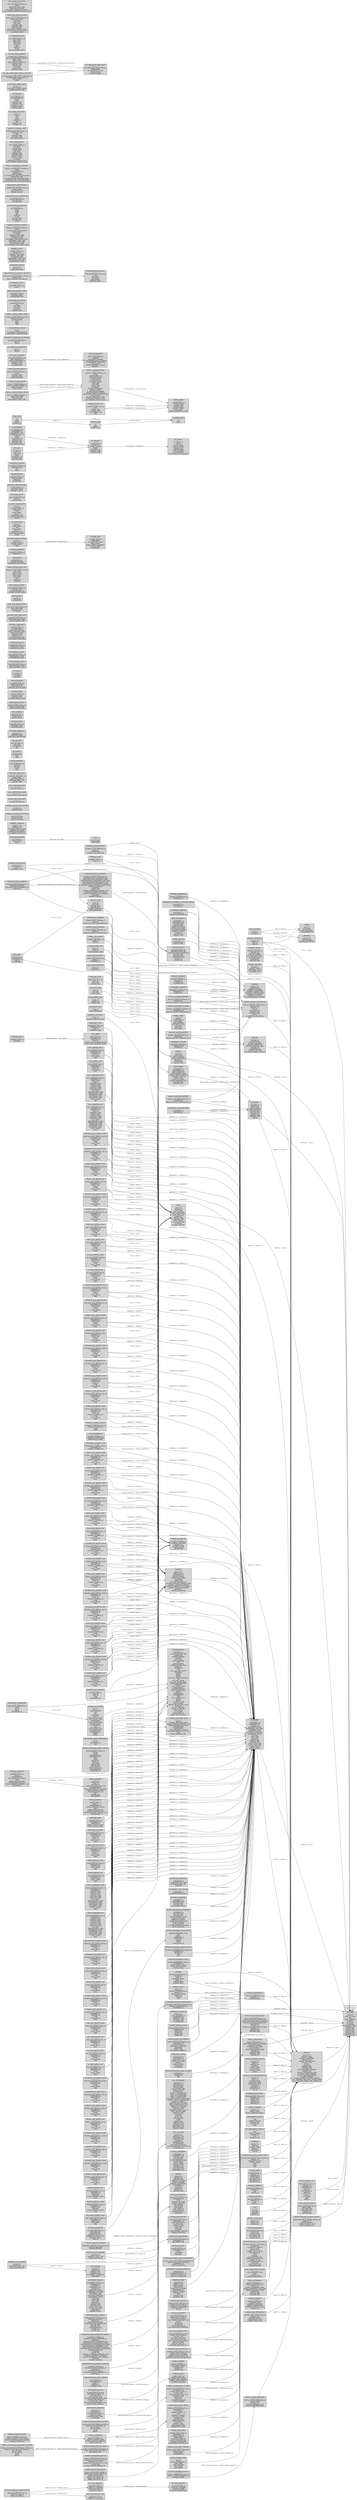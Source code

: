 digraph DatabaseSchema {
  rankdir=LR;
  node [shape=box, style=filled, fillcolor=lightgray, fontname=Arial];

  POP_UPS_CATEGORY [label="POP_UPS_CATEGORY\n-------------------\nCATEGORY_TABLE_ID\nCATEGORY_LINKNAME\nCATEGORY_NAME\nCATEGORY_DESCRIPTION"];
  POP_UPS_TEMPLATE [label="POP_UPS_TEMPLATE\n-------------------\nTEMPLATE_TABLE_ID\nTEMPLATE_LINKNAME\nCATEGORY_TABLE_ID\nTEMPLATE_NAME"];
  POP_UPS_TEMPLATE_TYPE [label="POP_UPS_TEMPLATE_TYPE\n-------------------\nTEMPLATE_TYPE_ID\nTEMPLATE_TYPE_NAME"];
  POP_UPS_TEMPLATE_TEMPLATETYPE [label="POP_UPS_TEMPLATE_TEMPLATETYPE\n-------------------\nTEMPLATE_TEMPLATETYPE_ID\nTEMPLATE_TABLE_ID\nTEMPLATE_TYPE_ID"];
  ROLES [label="ROLES\n-------------------\nROLE_ID\nROLE_NAME\nROLE_LINK_NAME\nROLE_DESCRIPTION"];
  APP_USER [label="APP_USER\n-------------------\nUSER_ID\nUSER_ID_TOKEN\nZUID\nEMAIL_ADDRESS\nIS_ADMIN\nIS_ACTIVE\nACTIVATED\nIS_CONFIRMED\nCONFIRMED_DATE\nINVITED_BY\nINVITED_TIME\nCREATED_BY\nCREATED_TIME\nMODIFIED_BY\nMODIFIED_TIME"];
  TOUR [label="TOUR\n-------------------\nTOUR_CODE\nTOUR_NAME"];
  TOUR_USER_MAPPING [label="TOUR_USER_MAPPING\n-------------------\nTOUR_MAPPING_ID\nTOUR_CODE\nZUID"];
  FEATURES [label="FEATURES\n-------------------\nFEATURE_ID\nFEATURE_NAME\nFEATURE_DESCRIPTION"];
  ROLE_FEATURES [label="ROLE_FEATURES\n-------------------\nROLE_ID\nFEATURE_ID"];
  PROJECT [label="PROJECT\n-------------------\nPROJECT_ID\nPROJECT_NAME\nPROJECT_LINK_NAME\nPROJECT_KEY\nPROJECT_DESCRIPTION\nPROJECT_TYPE\nSTATUS\nCREATED_BY\nCREATED_TIME\nMODIFIED_TIME\nSCRIPT_INCLUDED_WARNING\nPROJECT_JS\nPROJECT_INTEGRATION_TYPE\nIS_CROSS_ORIGIN_ENABLED\nIS_FULL_TRACKING_ENABLED\nIS_HIPPA_ENABLED\nIS_HIPPA_RESTRICT_EXPORT_ENABLED\nFULL_TRACKING_FIRST_DATA_TRACKED_TIME\nFULL_TRACKING_MODAL_LAST_SHOWN_ON"];
  PROJECT_IPFILTER [label="PROJECT_IPFILTER\n-------------------\nPROJECT_IPFILTER_ID\nPROJECT_ID\nIP_FILTER_NAME\nIP_FILTER_LINKNAME\nIP_FILTER_MATCH_TYPE\nIP_FILTER_VALUE\nCREATED_BY\nCREATED_TIME"];
  PROJECT_USER_ROLE [label="PROJECT_USER_ROLE\n-------------------\nPROJECT_ID\nUSER_ID\nROLE_ID"];
  PROJECT_SETTINGS [label="PROJECT_SETTINGS\n-------------------\nPROJECT_ID\nPROJECT_TOKEN\nJS_CONTENT_ZFS_ID\nJS_SNIPPET_SIZE"];
  EXPERIMENT [label="EXPERIMENT\n-------------------\nEXPERIMENT_ID\nEXPERIMENT_KEY\nPROJECT_ID\nEXPERIMENT_NAME\nEXPERIMENT_LINK_NAME\nEXPERIMENT_TYPE\nACTIVATION_MODE\nACTIVATION_CONDITION\nEXPERIMENT_STATUS\nIS_ACTIVE\nSTART_TIME\nEND_TIME\nCREATED_BY\nCREATED_TIME\nMODIFIED_TIME\nACTUAL_START_TIME\nACTUAL_END_TIME\nMAKE_PUBLIC\nWIZARD_STATUS"];
  RUNNING_EXPERIMENTS [label="RUNNING_EXPERIMENTS\n-------------------\nRUNNING_EXPERIMENTS_ID\nEXPERIMENT_ID"];
  EXPERIMENT_EXCLUDED_IN_TRACKING_SCRIPT [label="EXPERIMENT_EXCLUDED_IN_TRACKING_SCRIPT\n-------------------\nEXPERIMENT_ID\nPROJECT_ID"];
  EXPERIMENT_HEATMAP [label="EXPERIMENT_HEATMAP\n-------------------\nEXPERIMENT_ID\nHEATMAP_EXPERIMENT_ID"];
  ABSPLITEXPERIMENT [label="ABSPLITEXPERIMENT\n-------------------\nEXPERIMENT_ID\nEXPERIMENT_URL\nEXCLUDE_URLS\nINCLUDE_URLS\nPERMITTED_TRAFFIC\nSIGNIFICANCE_LEVEL\nIS_HEATMAP_ENABLED\nREDIRECT_PARAMS\nGLOBAL_JS\nGLOBAL_CSS\nREPORT_TYPE"];
  FUNNEL_ANALYSIS [label="FUNNEL_ANALYSIS\n-------------------\nEXPERIMENT_ID\nSESSION_TIME"];
  VARIATION [label="VARIATION\n-------------------\nVARIATION_ID\nVARIATION_KEY\nEXPERIMENT_ID\nVARIATION_NAME\nVARIATION_LINK_NAME\nIS_ORIGINAL\nTARGET_URL\nCONTENT_VARIATION_ZFS\nCONTENT_VARIATION_CHANGES_JSON\nCONTENT_VARIATION_CHANGES\nCONTENT_VARIATION_CSS_CHANGES\nCONTENT_VARIATION_INVERSE\nSEQUENCE\nTRAFFIC_ALLOCATION"];
  FUNNEL_STEPS [label="FUNNEL_STEPS\n-------------------\nSTEP_ID\nEXPERIMENT_ID\nSTEP_NAME\nSTEP_LINKNAME\nSTEP_MATCH_TYPE\nSTEP_VALUE\nSTEP_KEY\nSTEP_ORDER"];
  EVENTS [label="EVENTS\n-------------------\nEVENT_ID\nEVENT_NAME\nEVENT_LINKNAME\nEVENT_DESCRIPTION\nPROJECT_ID\nCREATED_BY\nCREATED_TIME"];
  FUNNEL_STEP_EVENTS [label="FUNNEL_STEP_EVENTS\n-------------------\nFUNNEL_STEP_EVENT_ID\nEVENT_ID\nSTEP_ID"];
  GOAL [label="GOAL\n-------------------\nGOAL_ID\nPROJECT_ID\nGOAL_NAME\nGOAL_LINK_NAME\nGOAL_DESCRIPTION\nGOAL_TYPE_FLAG\nCREATED_BY\nCREATED_TIME\nIS_PROJECT_LEVEL\nGOAL_STATUS\nACTUAL_END_TIME\nIS_VIRTUAL\nIS_DATA_TRACKED"];
  RUNNING_GOALS [label="RUNNING_GOALS\n-------------------\nRUNNING_GOALS_ID\nGOAL_ID"];
  PROJECT_GOAL [label="PROJECT_GOAL\n-------------------\nGOAL_ID\nGOAL_URL\nEXCLUDE_URLS\nINCLUDE_URLS\nNUMERIC_MODIFIERS\nDATE_MODIFIERS"];
  PAGE_VISIT_GOAL [label="PAGE_VISIT_GOAL\n-------------------\nPAGE_VISIT_GOAL_ID\nGOAL_ID\nPAGE_URL\nMATCH_TYPE"];
  LINK_CLICK_GOAL [label="LINK_CLICK_GOAL\n-------------------\nGOAL_ID\nLINK_URL\nMATCH_TYPE"];
  FORM_SUBMIT_GOAL [label="FORM_SUBMIT_GOAL\n-------------------\nGOAL_ID\nSUBMIT_URL\nMATCH_TYPE"];
  CUSTOM_EVENT_GOAL [label="CUSTOM_EVENT_GOAL\n-------------------\nGOAL_ID\nEVENT_ID\nCUSTOM_EVENT_NAME"];
  TIME_SPENT_GOAL [label="TIME_SPENT_GOAL\n-------------------\nGOAL_ID\nTIME_THRESHOLD"];
  ELEMENT_CLICK_GOAL [label="ELEMENT_CLICK_GOAL\n-------------------\nGOAL_ID\nELEMENT_CSS_SELECTOR"];
  ELEMENT_CLICK_VARIATION [label="ELEMENT_CLICK_VARIATION\n-------------------\nELEMENT_CLICK_VARIATION_ID\nGOAL_ID\nVARIATION_ID\nELEMENT_CSS_SELECTOR"];
  EXPERIMENT_GOAL [label="EXPERIMENT_GOAL\n-------------------\nEXPERIMENT_GOAL_ID\nEXPERIMENT_ID\nGOAL_ID\nIS_PRIMARY_GOAL"];
  AUDIENCE [label="AUDIENCE\n-------------------\nAUDIENCE_ID\nAUDIENCE_NAME\nAUDIENCE_LINK_NAME\nAUDIENCE_DESCRIPTION\nAUDIENCE_CONDITION_JSON\nAUDIENCE_IS_COUNTRY\nAUDIENCE_IS_PRESET\nIS_MARKETINGHUB_CRITERIA"];
  PROJECT_AUDIENCE [label="PROJECT_AUDIENCE\n-------------------\nPROJECT_AUDIENCE_ID\nPROJECT_ID\nAUDIENCE_ID\nIS_MOBILE_EXP"];
  AUDIENCE_ATTRIBUTE [label="AUDIENCE_ATTRIBUTE\n-------------------\nAUDIENCE_PKID\nATTRIBUTE_ID\nATTRIBUTE_DISPLAY_NAME\nATTRIBUTE_KEY_NAME\nATTRIBUTE_DESCRIPTION\nIS_DYNAMIC_ATTRICUTE"];
  AUDIENCE_ATTRIBUTE_MATCHTYPE [label="AUDIENCE_ATTRIBUTE_MATCHTYPE\n-------------------\nMATCHTYPE_PKID\nMATCHTYPE_ID\nMATCHTYPE_NAME"];
  ATTRIBUTE_MATCHTYPE_MAPPING [label="ATTRIBUTE_MATCHTYPE_MAPPING\n-------------------\nATTRIBUTE_ID\nMATCHTYPE_ID"];
  EXPERIMENT_AUDIENCE [label="EXPERIMENT_AUDIENCE\n-------------------\nEXPERIMENT_AUDIENCE_ID\nEXPERIMENT_ID\nAUDIENCE_ID"];
  EXPERIMENT_SCHEDULER [label="EXPERIMENT_SCHEDULER\n-------------------\nEXPERIMENT_ID\nSCHEDULED_START_TIME\nSCHEDULED_END_TIME\nTIMEZONE"];
  EXPERIMENT_LIMIT_STATUS [label="EXPERIMENT_LIMIT_STATUS\n-------------------\nEXPERIMENT_ID\nMAXIMUM_VISITOR_COUNT"];
  VARIATION_VISITS [label="VARIATION_VISITS\n-------------------\nVARIATION_VISITS_ID\nEXPERIMENT_ID\nVARIATION_ID\nUNIQUE_VISITOR_COUNT\nTOTAL_VISITOR_COUNT"];
  GOAL_VISITS [label="GOAL_VISITS\n-------------------\nGOAL_VISITS_ID\nEXPERIMENT_ID\nVARIATION_ID\nGOAL_ID\nUNIQUE_GOAL_ACHIEVED_COUNT\nTOTAL_GOAL_ACHIEVED_COUNT"];
  REVENUE_VISITS [label="REVENUE_VISITS\n-------------------\nREVENUE_VISITS_ID\nREVENUE"];
  VISITOR_DATA_RAW_IDGEN [label="VISITOR_DATA_RAW_IDGEN\n-------------------\nVISITOR_DATA_RAW_ID"];
  JSON_VISITOR_RAW_IDGEN [label="JSON_VISITOR_RAW_IDGEN\n-------------------\nJSON_VISITOR_DATA_RAW_ID"];
  GOAL_DATA_RAW_IDGEN [label="GOAL_DATA_RAW_IDGEN\n-------------------\nGOAL_DATA_RAW_ID"];
  HEATMAP_EXPERIMENT [label="HEATMAP_EXPERIMENT\n-------------------\nEXPERIMENT_ID\nEXPERIMENT_URL\nEXCLUDE_URLS\nINCLUDE_URLS\nMAX_VISITOR_COUNT"];
  SESSION_RECORDING_EXPERIMENT [label="SESSION_RECORDING_EXPERIMENT\n-------------------\nEXPERIMENT_ID\nEXCLUDE_URLS\nINCLUDE_URLS\nMAX_RECORDING_COUNT\nSESSION_DURATION\nPERMITTED_TRAFFIC\nMASKED_ELEM_SELECTORS\nIS_INPUT_MASKED\nIS_QP_REMOVED\nIS_IFRAME_TRACKING_DISABLED\nIS_PG_MIGRATED"];
  SESSION_RECORDING_PAGE_DETAILS [label="SESSION_RECORDING_PAGE_DETAILS\n-------------------\nSESSION_RECORDING_PD_ID\nTIME\nPAGE_ID\nEXPERIMENT_ID\nPAGE_URL\nHEIGHT\nWIDTH\nPAGE_BLOCK_ID"];
  SESSION_RECORDING_DELETE_BACKUP [label="SESSION_RECORDING_DELETE_BACKUP\n-------------------\nSESSION_RECORDING_DELETE_BACK_ID\nEXPERIMENT_ID\nSESSION_ID\nUUID\nTIME"];
  TEMPLATE_TABLE_META [label="TEMPLATE_TABLE_META\n-------------------\nTEMPLATE_TABLE_META_ID\nTABLE_NAME\nTABLE_INSTANCE_ID\nTEMPLATE_TABLE_TYPE\nCREATED_TIME"];
  SR_DFS_MAPPINGS [label="SR_DFS_MAPPINGS\n-------------------\nSR_DFS_MAPPINGS_ID\nBLOCKID\nDFS_PATH\nZSOID\nTIME"];
  SR_BUFFER [label="SR_BUFFER\n-------------------\nSR_BUFFER_ID\nDATA\nTIME"];
  SR_PAGE_RESOURCES [label="SR_PAGE_RESOURCES\n-------------------\nSR_PAGE_RESOURCE_ID\nRESOURCE_KEY\nRESOURCE_URL\nRESOURCE_BLOCK_ID\nRESOURCE_CONTENT_TYPE\nPROCESS_STATUS\nPAGE_ID"];
  HEATMAP_EXPERIMENT_VISITS [label="HEATMAP_EXPERIMENT_VISITS\n-------------------\nHEATMAP_EXPERIMENT_VISITS_ID\nEXPERIMENT_ID\nUNIQUE_VISITOR_COUNT\nTOTAL_VISITOR_COUNT\nTOTAL_CLICKS"];
  DFS_FILE_INFO [label="DFS_FILE_INFO\n-------------------\nDFS_FILE_INFO_ID\nFILE_PATH\nFILE_BLOCKID\nTIME"];
  SCROLLMAP_DATA_DAY [label="SCROLLMAP_DATA_DAY\n-------------------\nSCROLLMAP_DATA_DAY_ID\nEXPERIMENT_ID\nVARIATION_ID\nPOINT_Y1\nPOINT_Y2\nVISITS_COUNT\nDATE"];
  SCROLLMAP_DATA_HOUR [label="SCROLLMAP_DATA_HOUR\n-------------------\nSCROLLMAP_DATA_HOUR_ID\nEXPERIMENT_ID\nVARIATION_ID\nPOINT_Y1\nPOINT_Y2\nVISITS_COUNT\nHOUR"];
  VISITOR_REPORT_HOUR [label="VISITOR_REPORT_HOUR\n-------------------\nVISITOR_REPORT_HOUR_ID\nEXPERIMENT_ID\nVARIATION_ID\nTOTAL_COUNT\nTIME"];
  VISITOR_REPORT_DAY [label="VISITOR_REPORT_DAY\n-------------------\nVISITOR_REPORT_DAY_ID\nEXPERIMENT_ID\nVARIATION_ID\nTOTAL_COUNT\nDATE"];
  GOAL_REPORT_HOUR [label="GOAL_REPORT_HOUR\n-------------------\nGOAL_REPORT_HOUR_ID\nEXPERIMENT_ID\nVARIATION_ID\nGOAL_ID\nTOTAL_COUNT\nTIME"];
  GOAL_REPORT_DAY [label="GOAL_REPORT_DAY\n-------------------\nGOAL_REPORT_DAY_ID\nEXPERIMENT_ID\nVARIATION_ID\nGOAL_ID\nTOTAL_COUNT\nDATE"];
  VISITOR_DIMENSION_HOUR [label="VISITOR_DIMENSION_HOUR\n-------------------\nVISITOR_DIMENSION_HOUR_ID\nEXPERIMENT_ID\nVARIATION_ID\nBROWSER_CODE\nDEVICE_CODE\nCOUNTRY_CODE\nLANGUAGE_CODE\nUSERTYPE_CODE\nOS_CODE\nTRAFFICSOURCE_CODE\nREFFERERURL_CODE\nCURRENTURL_CODE\nDAYOFWEEK_CODE\nHOUROFDAY_CODE\nTOTAL_COUNT\nTIME"];
  VISITOR_DIMENSION_DAY [label="VISITOR_DIMENSION_DAY\n-------------------\nVISITOR_DIMENSION_DAY_ID\nEXPERIMENT_ID\nVARIATION_ID\nBROWSER_CODE\nDEVICE_CODE\nCOUNTRY_CODE\nLANGUAGE_CODE\nUSERTYPE_CODE\nOS_CODE\nTRAFFICSOURCE_CODE\nREFFERERURL_CODE\nCURRENTURL_CODE\nDAYOFWEEK_CODE\nHOUROFDAY_CODE\nTOTAL_COUNT\nDATE"];
  GOAL_DIMENSION_HOUR [label="GOAL_DIMENSION_HOUR\n-------------------\nGOAL_DIMENSION_HOUR_ID\nEXPERIMENT_ID\nVARIATION_ID\nGOAL_ID\nBROWSER_CODE\nDEVICE_CODE\nCOUNTRY_CODE\nLANGUAGE_CODE\nUSERTYPE_CODE\nOS_CODE\nTRAFFICSOURCE_CODE\nREFFERERURL_CODE\nCURRENTURL_CODE\nDAYOFWEEK_CODE\nHOUROFDAY_CODE\nTOTAL_COUNT\nTIME"];
  GOAL_DIMENSION_DAY [label="GOAL_DIMENSION_DAY\n-------------------\nGOAL_DIMENSION_DAY_ID\nEXPERIMENT_ID\nVARIATION_ID\nGOAL_ID\nBROWSER_CODE\nDEVICE_CODE\nCOUNTRY_CODE\nLANGUAGE_CODE\nUSERTYPE_CODE\nOS_CODE\nTRAFFICSOURCE_CODE\nREFFERERURL_CODE\nCURRENTURL_CODE\nDAYOFWEEK_CODE\nHOUROFDAY_CODE\nTOTAL_COUNT\nDATE"];
  STANDARD_DIMENSION [label="STANDARD_DIMENSION\n-------------------\nDIMENSION_ID\nDIMENSION_NAME\nDIMENSION_DESCRIPTION"];
  DYNAMIC_ATTRIBUTES [label="DYNAMIC_ATTRIBUTES\n-------------------\nDYNAMIC_ATTRIBUTE_ID\nATTRIBUTE_LINK_NAME\nPROJECT_ID\nATTRIBUTE_TYPE\nATTRIBUTE_NAME\nDESCRIPTION"];
  DYNAMIC_ATTRIBUTE_VALUES [label="DYNAMIC_ATTRIBUTE_VALUES\n-------------------\nDYNAMIC_ATTRIBUTE_VALUE_ID\nDYNAMIC_ATTRIBUTE_ID\nVALUE\nCODE"];
  CUSTOM_DIMENSION [label="CUSTOM_DIMENSION\n-------------------\nDYNAMIC_ATTRIBUTE_ID\nDIMENSION_DESCRIPTION\nDIMENSION_API_NAME"];
  EXPERIMENT_DYNAMIC_ATTR [label="EXPERIMENT_DYNAMIC_ATTR\n-------------------\nEXPERIMENT_DYNAMIC_ATTR_ID\nEXPERIMENT_ID\nDYNAMIC_ATTRIBUTE_ID"];
  BROWSER_DETAIL [label="BROWSER_DETAIL\n-------------------\nBROWSER_DETAIL_ID\nBROWSER_CODE\nBROWSER_VALUE"];
  DEVICE_DETAIL [label="DEVICE_DETAIL\n-------------------\nDEVICE_DETAIL_ID\nDEVICE_CODE\nDEVICE_VALUE"];
  MOBILE_DEVICE_DETAIL [label="MOBILE_DEVICE_DETAIL\n-------------------\nMOBILE_DEVICE_DETAIL_ID\nMOBILE_DEVICE_CODE\nMOBILE_DEVICE_VALUE"];
  COUNTRY_DETAIL [label="COUNTRY_DETAIL\n-------------------\nCOUNTRY_DETAIL_ID\nCOUNTRY_CODE\nCOUNTRY_VALUE\nCOUNTRY_DISPLAY_NAME"];
  LANGUAGE_DETAIL [label="LANGUAGE_DETAIL\n-------------------\nLANGUAGE_DETAIL_ID\nLANGUAGE_CODE\nLANGUAGE_VALUE\nLANGUAGE_DISPLAY_NAME"];
  OS_DETAIL [label="OS_DETAIL\n-------------------\nOS_DETAIL_ID\nOS_CODE\nOS_VALUE"];
  TRAFFICSOURCE_DETAIL [label="TRAFFICSOURCE_DETAIL\n-------------------\nTRAFFICSOURCE_DETAIL_ID\nTRAFFICSOURCE_CODE\nTRAFFICSOURCE_VALUE"];
  REFFERERURL_DETAIL [label="REFFERERURL_DETAIL\n-------------------\nREFFERERURL_DETAIL_ID\nREFFERERURL_CODE\nREFFERERURL_VALUE"];
  CURRENTURL_DETAIL [label="CURRENTURL_DETAIL\n-------------------\nCURRENTURL_DETAIL_ID\nCURRENTURL_CODE\nCURRENTURL_VALUE"];
  ARCHIEVE_TABLE_META [label="ARCHIEVE_TABLE_META\n-------------------\nARCHIEVE_TABLE_ID\nCOLUMN_NAME\nGROUP_BY_COLUMNS\nRESULT_ARCHIEVE_TABLE\nVISITOR_IDS_TABLE\nDURATION_TYPE\nMODULE_TYPE\nLAST_ARCHIEVED_TIME\nIS_STANDARD_DIMENSION"];
  ARCHIEVE_CUM_TABLE_META [label="ARCHIEVE_CUM_TABLE_META\n-------------------\nARCHIEVE_CUM_TABLE_ID\nRESULT_ARCHIEVE_TABLE\nLAST_ARCHIEVED_TIME"];
  RAW_DATA_TABLE_DETAILS [label="RAW_DATA_TABLE_DETAILS\n-------------------\nRAW_DATA_TABLE_DETAILS_ID\nRAW_TABLE_NAME\nMODULE_TYPE\nIS_ACTIVE"];
  BROWSER_VISIT_REPORT_HOUR [label="BROWSER_VISIT_REPORT_HOUR\n-------------------\nBROWSER_VISIT_REPORT_HOUR_ID\nEXPERIMENT_ID\nVARIATION_ID\nCODE\nTOTAL_COUNT\nTIME"];
  BROWSER_VISIT_REPORT_DAY [label="BROWSER_VISIT_REPORT_DAY\n-------------------\nBROWSER_VISIT_REPORT_DAY_ID\nEXPERIMENT_ID\nVARIATION_ID\nCODE\nTOTAL_COUNT\nDATE"];
  DEVICE_VISIT_REPORT_HOUR [label="DEVICE_VISIT_REPORT_HOUR\n-------------------\nDEVICE_VISIT_REPORT_HOUR_ID\nEXPERIMENT_ID\nVARIATION_ID\nCODE\nTOTAL_COUNT\nTIME"];
  DEVICE_VISIT_REPORT_DAY [label="DEVICE_VISIT_REPORT_DAY\n-------------------\nDEVICE_VISIT_REPORT_DAY_ID\nEXPERIMENT_ID\nVARIATION_ID\nCODE\nTOTAL_COUNT\nDATE"];
  COUNTRY_VISIT_REPORT_HOUR [label="COUNTRY_VISIT_REPORT_HOUR\n-------------------\nCOUNTRY_VISIT_REPORT_HOUR_ID\nEXPERIMENT_ID\nVARIATION_ID\nCODE\nTOTAL_COUNT\nTIME"];
  COUNTRY_VISIT_REPORT_DAY [label="COUNTRY_VISIT_REPORT_DAY\n-------------------\nCOUNTRY_VISIT_REPORT_DAY_ID\nEXPERIMENT_ID\nVARIATION_ID\nCODE\nTOTAL_COUNT\nDATE"];
  LANG_VISIT_REPORT_HOUR [label="LANG_VISIT_REPORT_HOUR\n-------------------\nLANG_VISIT_REPORT_HOUR_ID\nEXPERIMENT_ID\nVARIATION_ID\nCODE\nTOTAL_COUNT\nTIME"];
  LANG_VISIT_REPORT_DAY [label="LANG_VISIT_REPORT_DAY\n-------------------\nLANG_VISIT_REPORT_DAY_ID\nEXPERIMENT_ID\nVARIATION_ID\nCODE\nTOTAL_COUNT\nDATE"];
  OS_VISIT_REPORT_HOUR [label="OS_VISIT_REPORT_HOUR\n-------------------\nOS_VISIT_REPORT_HOUR_ID\nEXPERIMENT_ID\nVARIATION_ID\nCODE\nTOTAL_COUNT\nTIME"];
  OS_VISIT_REPORT_DAY [label="OS_VISIT_REPORT_DAY\n-------------------\nOS_VISIT_REPORT_DAY_ID\nEXPERIMENT_ID\nVARIATION_ID\nCODE\nTOTAL_COUNT\nDATE"];
  TRAFSOUR_VISIT_REPORT_HOUR [label="TRAFSOUR_VISIT_REPORT_HOUR\n-------------------\nTRAFSOUR_VISIT_REPORT_HOUR_ID\nEXPERIMENT_ID\nVARIATION_ID\nCODE\nTOTAL_COUNT\nTIME"];
  TRAFSOUR_VISIT_REPORT_DAY [label="TRAFSOUR_VISIT_REPORT_DAY\n-------------------\nTRAFSOUR_VISIT_REPORT_DAY_ID\nEXPERIMENT_ID\nVARIATION_ID\nCODE\nTOTAL_COUNT\nDATE"];
  REFURL_VISIT_REPORT_HOUR [label="REFURL_VISIT_REPORT_HOUR\n-------------------\nREFURL_VISIT_REPORT_HOUR_ID\nEXPERIMENT_ID\nVARIATION_ID\nCODE\nTOTAL_COUNT\nTIME"];
  REFURL_VISIT_REPORT_DAY [label="REFURL_VISIT_REPORT_DAY\n-------------------\nREFURL_VISIT_REPORT_DAY_ID\nEXPERIMENT_ID\nVARIATION_ID\nCODE\nTOTAL_COUNT\nDATE"];
  DAYOFWK_VISIT_REPORT_HOUR [label="DAYOFWK_VISIT_REPORT_HOUR\n-------------------\nDAYOFWK_VISIT_REPORT_HOUR_ID\nEXPERIMENT_ID\nVARIATION_ID\nCODE\nTOTAL_COUNT\nTIME"];
  DAYOFWK_VISIT_REPORT_DAY [label="DAYOFWK_VISIT_REPORT_DAY\n-------------------\nDAYOFWK_VISIT_REPORT_DAY_ID\nEXPERIMENT_ID\nVARIATION_ID\nCODE\nTOTAL_COUNT\nDATE"];
  HOURODY_VISIT_REPORT_HOUR [label="HOURODY_VISIT_REPORT_HOUR\n-------------------\nHOURODY_VISIT_REPORT_HOUR_ID\nEXPERIMENT_ID\nVARIATION_ID\nCODE\nTOTAL_COUNT\nTIME"];
  HOURODY_VISIT_REPORT_DAY [label="HOURODY_VISIT_REPORT_DAY\n-------------------\nHOURODY_VISIT_REPORT_DAY_ID\nEXPERIMENT_ID\nVARIATION_ID\nCODE\nTOTAL_COUNT\nDATE"];
  COOKIE_VISIT_REPORT_HOUR [label="COOKIE_VISIT_REPORT_HOUR\n-------------------\nCOOKIE_VISIT_REPORT_HOUR_ID\nEXPERIMENT_ID\nVARIATION_ID\nDYNAMIC_ATTRIBUTE_ID\nCODE\nTOTAL_COUNT\nTIME"];
  COOKIE_VISIT_REPORT_DAY [label="COOKIE_VISIT_REPORT_DAY\n-------------------\nCOOKIE_VISIT_REPORT_DAY_ID\nEXPERIMENT_ID\nVARIATION_ID\nDYNAMIC_ATTRIBUTE_ID\nCODE\nTOTAL_COUNT\nDATE"];
  URLPARM_VISIT_REPORT_HOUR [label="URLPARM_VISIT_REPORT_HOUR\n-------------------\nURLPARM_VISIT_REPORT_HOUR_ID\nEXPERIMENT_ID\nVARIATION_ID\nDYNAMIC_ATTRIBUTE_ID\nCODE\nTOTAL_COUNT\nTIME"];
  URLPARM_VISIT_REPORT_DAY [label="URLPARM_VISIT_REPORT_DAY\n-------------------\nURLPARM_VISIT_REPORT_DAY_ID\nEXPERIMENT_ID\nVARIATION_ID\nDYNAMIC_ATTRIBUTE_ID\nCODE\nTOTAL_COUNT\nDATE"];
  JSVAR_VISIT_REPORT_HOUR [label="JSVAR_VISIT_REPORT_HOUR\n-------------------\nJSVAR_VISIT_REPORT_HOUR_ID\nEXPERIMENT_ID\nVARIATION_ID\nDYNAMIC_ATTRIBUTE_ID\nCODE\nTOTAL_COUNT\nTIME"];
  JSVAR_VISIT_REPORT_DAY [label="JSVAR_VISIT_REPORT_DAY\n-------------------\nJSVAR_VISIT_REPORT_DAY_ID\nEXPERIMENT_ID\nVARIATION_ID\nDYNAMIC_ATTRIBUTE_ID\nCODE\nTOTAL_COUNT\nDATE"];
  CUSTDIM_VISIT_REPORT_HOUR [label="CUSTDIM_VISIT_REPORT_HOUR\n-------------------\nCUSTDIM_VISIT_REPORT_HOUR_ID\nEXPERIMENT_ID\nVARIATION_ID\nDYNAMIC_ATTRIBUTE_ID\nCODE\nTOTAL_COUNT\nTIME"];
  CUSTDIM_VISIT_REPORT_DAY [label="CUSTDIM_VISIT_REPORT_DAY\n-------------------\nCUSTDIM_VISIT_REPORT_DAY_ID\nEXPERIMENT_ID\nVARIATION_ID\nDYNAMIC_ATTRIBUTE_ID\nCODE\nTOTAL_COUNT\nDATE"];
  BROWSER_GOAL_REPORT_HOUR [label="BROWSER_GOAL_REPORT_HOUR\n-------------------\nBROWSER_GOAL_REPORT_HOUR_ID\nEXPERIMENT_ID\nVARIATION_ID\nGOAL_ID\nCODE\nTOTAL_COUNT\nTIME"];
  BROWSER_GOAL_REPORT_DAY [label="BROWSER_GOAL_REPORT_DAY\n-------------------\nBROWSER_GOAL_REPORT_DAY_ID\nEXPERIMENT_ID\nVARIATION_ID\nGOAL_ID\nCODE\nTOTAL_COUNT\nDATE"];
  DEVICE_GOAL_REPORT_HOUR [label="DEVICE_GOAL_REPORT_HOUR\n-------------------\nDEVICE_GOAL_REPORT_HOUR_ID\nEXPERIMENT_ID\nVARIATION_ID\nGOAL_ID\nCODE\nTOTAL_COUNT\nTIME"];
  DEVICE_GOAL_REPORT_DAY [label="DEVICE_GOAL_REPORT_DAY\n-------------------\nDEVICE_GOAL_REPORT_DAY_ID\nEXPERIMENT_ID\nVARIATION_ID\nGOAL_ID\nCODE\nTOTAL_COUNT\nDATE"];
  COUNTRY_GOAL_REPORT_HOUR [label="COUNTRY_GOAL_REPORT_HOUR\n-------------------\nCOUNTRY_GOAL_REPORT_HOUR_ID\nEXPERIMENT_ID\nVARIATION_ID\nGOAL_ID\nCODE\nTOTAL_COUNT\nTIME"];
  COUNTRY_GOAL_REPORT_DAY [label="COUNTRY_GOAL_REPORT_DAY\n-------------------\nCOUNTRY_GOAL_REPORT_DAY_ID\nEXPERIMENT_ID\nVARIATION_ID\nGOAL_ID\nCODE\nTOTAL_COUNT\nDATE"];
  LANG_GOAL_REPORT_HOUR [label="LANG_GOAL_REPORT_HOUR\n-------------------\nLANG_GOAL_REPORT_HOUR_ID\nEXPERIMENT_ID\nVARIATION_ID\nGOAL_ID\nCODE\nTOTAL_COUNT\nTIME"];
  LANG_GOAL_REPORT_DAY [label="LANG_GOAL_REPORT_DAY\n-------------------\nLANG_GOAL_REPORT_DAY_ID\nEXPERIMENT_ID\nVARIATION_ID\nGOAL_ID\nCODE\nTOTAL_COUNT\nDATE"];
  OS_GOAL_REPORT_HOUR [label="OS_GOAL_REPORT_HOUR\n-------------------\nOS_GOAL_REPORT_HOUR_ID\nEXPERIMENT_ID\nVARIATION_ID\nGOAL_ID\nCODE\nTOTAL_COUNT\nTIME"];
  OS_GOAL_REPORT_DAY [label="OS_GOAL_REPORT_DAY\n-------------------\nOS_GOAL_REPORT_DAY_ID\nEXPERIMENT_ID\nVARIATION_ID\nGOAL_ID\nCODE\nTOTAL_COUNT\nDATE"];
  TRAFSOUR_GOAL_REPORT_HOUR [label="TRAFSOUR_GOAL_REPORT_HOUR\n-------------------\nTRAFSOUR_GOAL_REPORT_HOUR_ID\nEXPERIMENT_ID\nVARIATION_ID\nGOAL_ID\nCODE\nTOTAL_COUNT\nTIME"];
  TRAFSOUR_GOAL_REPORT_DAY [label="TRAFSOUR_GOAL_REPORT_DAY\n-------------------\nTRAFSOUR_GOAL_REPORT_DAY_ID\nEXPERIMENT_ID\nVARIATION_ID\nGOAL_ID\nCODE\nTOTAL_COUNT\nDATE"];
  REFURL_GOAL_REPORT_HOUR [label="REFURL_GOAL_REPORT_HOUR\n-------------------\nREFURL_GOAL_REPORT_HOUR_ID\nEXPERIMENT_ID\nVARIATION_ID\nGOAL_ID\nCODE\nTOTAL_COUNT\nTIME"];
  REFURL_GOAL_REPORT_DAY [label="REFURL_GOAL_REPORT_DAY\n-------------------\nREFURL_GOAL_REPORT_DAY_ID\nEXPERIMENT_ID\nVARIATION_ID\nGOAL_ID\nCODE\nTOTAL_COUNT\nDATE"];
  DAYOFWK_GOAL_REPORT_HOUR [label="DAYOFWK_GOAL_REPORT_HOUR\n-------------------\nDAYOFWK_GOAL_REPORT_HOUR_ID\nEXPERIMENT_ID\nVARIATION_ID\nGOAL_ID\nCODE\nTOTAL_COUNT\nTIME"];
  DAYOFWK_GOAL_REPORT_DAY [label="DAYOFWK_GOAL_REPORT_DAY\n-------------------\nDAYOFWK_GOAL_REPORT_DAY_ID\nEXPERIMENT_ID\nVARIATION_ID\nGOAL_ID\nCODE\nTOTAL_COUNT\nDATE"];
  HOURODY_GOAL_REPORT_HOUR [label="HOURODY_GOAL_REPORT_HOUR\n-------------------\nHOURODY_GOAL_REPORT_HOUR_ID\nEXPERIMENT_ID\nVARIATION_ID\nGOAL_ID\nCODE\nTOTAL_COUNT\nTIME"];
  HOURODY_GOAL_REPORT_DAY [label="HOURODY_GOAL_REPORT_DAY\n-------------------\nHOURODY_GOAL_REPORT_DAY_ID\nEXPERIMENT_ID\nVARIATION_ID\nGOAL_ID\nCODE\nTOTAL_COUNT\nDATE"];
  COOKIE_GOAL_REPORT_HOUR [label="COOKIE_GOAL_REPORT_HOUR\n-------------------\nCOOKIE_GOAL_REPORT_HOUR_ID\nEXPERIMENT_ID\nVARIATION_ID\nGOAL_ID\nDYNAMIC_ATTRIBUTE_ID\nCODE\nTOTAL_COUNT\nTIME"];
  COOKIE_GOAL_REPORT_DAY [label="COOKIE_GOAL_REPORT_DAY\n-------------------\nCOOKIE_GOAL_REPORT_DAY_ID\nEXPERIMENT_ID\nVARIATION_ID\nGOAL_ID\nDYNAMIC_ATTRIBUTE_ID\nCODE\nTOTAL_COUNT\nDATE"];
  URLPARM_GOAL_REPORT_HOUR [label="URLPARM_GOAL_REPORT_HOUR\n-------------------\nURLPARM_GOAL_REPORT_HOUR_ID\nEXPERIMENT_ID\nVARIATION_ID\nGOAL_ID\nDYNAMIC_ATTRIBUTE_ID\nCODE\nTOTAL_COUNT\nTIME"];
  URLPARM_GOAL_REPORT_DAY [label="URLPARM_GOAL_REPORT_DAY\n-------------------\nURLPARM_GOAL_REPORT_DAY_ID\nEXPERIMENT_ID\nVARIATION_ID\nGOAL_ID\nDYNAMIC_ATTRIBUTE_ID\nCODE\nTOTAL_COUNT\nDATE"];
  JSVAR_GOAL_REPORT_HOUR [label="JSVAR_GOAL_REPORT_HOUR\n-------------------\nJSVAR_GOAL_REPORT_HOUR_ID\nEXPERIMENT_ID\nVARIATION_ID\nGOAL_ID\nDYNAMIC_ATTRIBUTE_ID\nCODE\nTOTAL_COUNT\nTIME"];
  JSVAR_GOAL_REPORT_DAY [label="JSVAR_GOAL_REPORT_DAY\n-------------------\nJSVAR_GOAL_REPORT_DAY_ID\nEXPERIMENT_ID\nVARIATION_ID\nGOAL_ID\nDYNAMIC_ATTRIBUTE_ID\nCODE\nTOTAL_COUNT\nDATE"];
  CUSTDIM_GOAL_REPORT_HOUR [label="CUSTDIM_GOAL_REPORT_HOUR\n-------------------\nCUSTDIM_GOAL_REPORT_HOUR_ID\nEXPERIMENT_ID\nVARIATION_ID\nGOAL_ID\nDYNAMIC_ATTRIBUTE_ID\nCODE\nTOTAL_COUNT\nTIME"];
  CUSTDIM_GOAL_REPORT_DAY [label="CUSTDIM_GOAL_REPORT_DAY\n-------------------\nCUSTDIM_GOAL_REPORT_DAY_ID\nEXPERIMENT_ID\nVARIATION_ID\nGOAL_ID\nDYNAMIC_ATTRIBUTE_ID\nCODE\nTOTAL_COUNT\nDATE"];
  VISITOR_DETAIL [label="VISITOR_DETAIL\n-------------------\nVISITOR_ID\nVISITOR_KEY"];
  EVENT_ACTIVITY_LOG [label="EVENT_ACTIVITY_LOG\n-------------------\nEVENT_ACTIVITY_LOG_ID\nPROJECT_ID\nEXPERIMENT_ID\nVARIATION_ID\nGOAL_ID\nRECORDING_ID\nMODULE\nEVENT_TYPE\nVALUE\nOLD_VALUE\nTIME\nUSER_ID"];
  EVENT_MODULE_DETAIL [label="EVENT_MODULE_DETAIL\n-------------------\nEVENT_MODULE_DETAIL_ID\nMODULE_TYPE\nMODULE_ELEMENT_ID\nMODULE_ELEMENT_NAME"];
  ADMIN_CONSOLE_AUDIT_LOG [label="ADMIN_CONSOLE_AUDIT_LOG\n-------------------\nADMIN_CONSOLE_AUDIT_LOG_ID\nLOG_TYPE\nENTITY_TYPE\nENTITY_VALUE\nNEW_VALUE\nOLD_VALUE\nTIME\nUSER_ZUID\nTICKET_ID"];
  IMAGE_UPLOAD_DETAILS [label="IMAGE_UPLOAD_DETAILS\n-------------------\nIMAGE_UPLOAD_DETAIL_ID\nIMAGE_NAME\nCDN_IMAGE_URL\nZFS_IMAGE_URL\nCREATED_BY\nCREATED_TIME"];
  INTEGRATION [label="INTEGRATION\n-------------------\nINTEGRATION_ID\nINTEGRATION_NAME\nINTEGRATION_DESCRIPTION"];
  PROJECT_INTEGRATION [label="PROJECT_INTEGRATION\n-------------------\nPROJECT_INTEGRATION_ID\nPROJECT_ID\nINTEGRATION_ID"];
  EXPERIMENT_PROJECT_INTEGRATION [label="EXPERIMENT_PROJECT_INTEGRATION\n-------------------\nEXPERIMENT_PROJECT_INTEGRATION_ID\nPROJECT_INTEGRATION_ID\nEXPERIMENT_ID"];
  GOOGLE_ANALYTICS_DETAILS [label="GOOGLE_ANALYTICS_DETAILS\n-------------------\nEXPERIMENT_PROJECT_INTEGRATION_ID\nCUSTOM_DIMENSION\nCUSTOM_TRACKER"];
  GOOGLE_ADWORDS_DETAILS [label="GOOGLE_ADWORDS_DETAILS\n-------------------\nPROJECT_ID\nEMAIL_ID\nMANAGER_ID\nCLIENT_ID\nOAUTH_TOKEN\nOAUTH_ZUID\nACCOUNT_NAME\nIS_MCC"];
  GOOGLE_TAG_MANAGER_DETAILS [label="GOOGLE_TAG_MANAGER_DETAILS\n-------------------\nPROJECT_ID\nEMAIL_ID\nACCOUNT_NAME\nCONTAINER_NAME\nWORKSPACE_NAME\nACCOUNT_ID\nCONTAINER_ID\nWORKSPACE_ID\nTAG_ID"];
  REVENUE_REPORT_DAY [label="REVENUE_REPORT_DAY\n-------------------\nREVENUE_REPORT_DAY_ID\nEXPERIMENT_ID\nVARIATION_ID\nREVENUE\nPAYING_VISITORS_COUNT\nDATE"];
  REVENUE_REPORT_HOUR [label="REVENUE_REPORT_HOUR\n-------------------\nREVENUE_REPORT_HOUR_ID\nEXPERIMENT_ID\nVARIATION_ID\nREVENUE\nPAYING_VISITORS_COUNT\nTIME"];
  TIME_SPENT_REPORT_HOUR [label="TIME_SPENT_REPORT_HOUR\n-------------------\nTIME_SPENT_REPORT_HOUR_ID\nEXPERIMENT_ID\nVARIATION_ID\nTIME_SPENT\nTIME"];
  EXPERIMENT_SCHEDULE [label="EXPERIMENT_SCHEDULE\n-------------------\nSCHEDULE_ID\nORIG_SCHEDULE_ID\nEXPERIMENT_ID\nSCHEDULE_TYPE\nSCHEDULE_TIME\nIS_COMPLETED"];
  SCHEDULE_MAPPING [label="SCHEDULE_MAPPING\n-------------------\nSCHEDULE_MAPPING_ID\nDBSPACE_ID"];
  ES_INDEX_META [label="ES_INDEX_META\n-------------------\nES_INDEX_META_ID\nINDEX_NAME\nACTIVE_PORTAL_COUNT\nINDEX_STATUS\nINDEX_STATUS_SECONDARY\nIS_ZOHO_INDEX\nIS_FREEZED"];
  ES_INDEX_PORTAL_MAPPING [label="ES_INDEX_PORTAL_MAPPING\n-------------------\nMAPPING_ID\nES_INDEX_META_ID\nPORTAL_NAME\nZSOID"];
  ES_FAILED_ENTRY [label="ES_FAILED_ENTRY\n-------------------\nENTRY_ID\nINDEX_NAME\nTYPE\nJSON_STRING\nDOC_ID\nOPERATION_TYPE\nEXCEPTION_MESSAGE\nSCRIPT"];
  ES_RETRY_FAILED_ENTRY [label="ES_RETRY_FAILED_ENTRY\n-------------------\nENTRY_ID\nES_FAILED_ENTRY_ID\nINDEX_NAME\nTYPE\nJSON_STRING\nDOC_ID\nOPERATION_TYPE\nEXCEPTION_MESSAGE\nSCRIPT"];
  CDN_FAILED_ENTRY [label="CDN_FAILED_ENTRY\n-------------------\nCDN_FAILED_ENTRY_ID\nPORTAL\nPROJECT_KEY"];
  DYNAMIC_CONFIGURATIONS [label="DYNAMIC_CONFIGURATIONS\n-------------------\nCONFIGURATION_ID\nPROPERTY_NAME\nPROPERTY_VALUE"];
  MQUEUE_RESCUE [label="MQUEUE_RESCUE\n-------------------\nMQUEUE_RESCUE_ID\nMODULE_NAME\nMESSAGE\nIS_UPDATING"];
  ZOHOQUEUE_RESCUE [label="ZOHOQUEUE_RESCUE\n-------------------\nZOHOQUEUE_RESCUE_ID\nMODULE_NAME\nKEY\nVALUE"];
  AC_PORTAL [label="AC_PORTAL\n-------------------\nAC_PORTAL_ID\nZSOID\nPORTAL_NAME\nPORTAL_DOMAIN\nCREATED_ZUID\nCREATED_TIME\nSCRIPT_VERIFIED\nIS_ZOHOCORP\nIS_CREATED_BY_INTEGRATION"];
  AC_PROJECT [label="AC_PROJECT\n-------------------\nAC_PROJECT_ID\nPROJECT_ID\nPROJECT_STATUS\nZSOID\nAC_PORTAL_ID\nCREATED_ZUID\nCREATED_TIME"];
  AC_EXPERIMENT [label="AC_EXPERIMENT\n-------------------\nAC_EXPERIMENT_ID\nEXPERIMENT_ID\nEXPERIMENT_TYPE\nEXPERIMENT_STATUS\nIS_ACTIVE\nZSOID\nAC_PROJECT_ID\nCREATED_ZUID\nCREATED_TIME\nMODIFIED_TIME\nLAST_EVENT_ACTIVITY"];
  AC_GOAL [label="AC_GOAL\n-------------------\nAC_GOAL_ID\nGOAL_ID\nGOAL_TYPE\nZSOID\nAC_PROJECT_ID\nCREATED_ZUID\nCREATED_TIME"];
  SHARED_REPORT_DETAILS [label="SHARED_REPORT_DETAILS\n-------------------\nSHARED_REPORT_DETAILS_ID\nEXPERIMENT_ID\nSHARE_KEY\nPASSWORD\nEXPIRY_TIME\nSHARED_BY"];
  SHARE_SESSION_RECORDINGS [label="SHARE_SESSION_RECORDINGS\n-------------------\nSHARE_SESSION_RECORDINGS_ID\nEXPERIMENT_ID\nES_RECORDING_ID\nRECORDING_SHARE_KEY\nPASSWORD\nEXPIRY_TIME\nRECORDING_SHARED_BY"];
  PREVIEW_MODE_DETAILS [label="PREVIEW_MODE_DETAILS\n-------------------\nPREVIEW_MODE_DETAILS_ID\nPREVIEW_KEY\nEXPIRY_TIME\nPROJECT_ID\nSCHEDULE_ID\nENABLED_BY"];
  COUNTRIES_JSON [label="COUNTRIES_JSON\n-------------------\nID\nNAME"];
  STATES_JSON [label="STATES_JSON\n-------------------\nID\nNAME\nCOUNTRY_ID"];
  CITIES_JSON [label="CITIES_JSON\n-------------------\nID\nNAME\nSTATE_ID\nCOUNTRY_ID"];
  LICENSE_DETAIL [label="LICENSE_DETAIL\n-------------------\nLICENSE_DETAIL_ID\nSTORE_PLAN_ID\nLICENSE_TYPE\nLICENSE_NAME\nPROJECT_COUNT\nGOAL_COUNT\nCUSTOM_DIMENSION_COUNT"];
  PORTAL_LICENSE_MAPPING [label="PORTAL_LICENSE_MAPPING\n-------------------\nPORTAL_LICENSE_MAPPING_ID\nZSOID\nLICENSE_DETAIL_ID\nSTORE_PROFILE_ID\nIS_STORE_ACTIVE\nIS_APP_ACTIVE\nIS_LICENSE_PAUSED\nSTART_TIME\nEND_TIME\nPAUSED_TIME\nIS_ANNUAL\nPAYMENT_FREQUENCY\nPROJECT_COUNT\nIS_VISITORLIMIT_WARNED\nTRIALEXPIREDDATA_DELETED\nVISITOR_LIMIT_MONTHLY_RESTRICTION\nGOAL_COUNT\nCUSTOM_DIMENSION_COUNT\nEXHAUSTED_VISITOR_COUNT\nLAST_UPDATED_VISITOR_COUNT"];
  PORTAL_LICENSE_ADDON [label="PORTAL_LICENSE_ADDON\n-------------------\nPORTAL_LICENSE_ADDON_ID\nPORTAL_LICENSE_MAPPING_ID\nSTORE_ADDON_ID\nTOTAL_COUNT"];
  PORTAL_LICENSE_YEARLY_DETAIL [label="PORTAL_LICENSE_YEARLY_DETAIL\n-------------------\nPORTAL_LICENSE_MAPPING_ID\nYEAR_START_TIME\nYEAR_END_TIME\nNEXT_MONTH_START_TIME"];
  LICENSE_ACTIVITY_LOG [label="LICENSE_ACTIVITY_LOG\n-------------------\nLICENSE_ACTIVITY_LOG_ID\nZUID\nEVENT_TYPE\nLICENSE_TYPE\nOLD_LICENSE_TYPE\nTIME"];
  FORM_DETAILS [label="FORM_DETAILS\n-------------------\nEXPERIMENT_ID\nEXPERIMENT_URL\nFORM_ELEMENT_ID\nFORM_ELEMENT_NAME\nFORM_ELEMENT_SELECTOR\nFORM_NO_OF_FIELDS\nMATCH_TYPE\nIS_AUTO_LOADED\nFORM_CONVERSION_URL\nEXCLUDE_URLS\nINCLUDE_URLS"];
  FORM_FIELD_DETAILS [label="FORM_FIELD_DETAILS\n-------------------\nEXPERIMENT_ID\nFORM_FIELD_ID\nFORM_FIELD_TYPE\nFORM_FIELD_NAME\nFIELD_ID\nFORM_FIELD_KEY\nFIELD_ALIAS\nIS_ENABLED"];
  FORM_CUSTOM_EVENTS [label="FORM_CUSTOM_EVENTS\n-------------------\nFORM_CUSTOM_EVENT_ID\nEVENT_ID\nEXPERIMENT_ID"];
  SPACE_DELETION_DETAILS [label="SPACE_DELETION_DETAILS\n-------------------\nSPACE_DELETION_DETAILS_ID\nZSOID\nPORTAL_NAME\nDELETED_TIME\nIS_DATA_REMOVED"];
  PRIVACY_CONSENT [label="PRIVACY_CONSENT\n-------------------\nPROJECT_ID\nPRIVACY_VALUE\nPRIVACY_MESSAGE_OBJECT"];
  USER_ON_BOARDING [label="USER_ON_BOARDING\n-------------------\nUSER_ON_BOARDING_ID\nDOMAIN\nIS_HEATMAP_ENABLED\nIS_SESSIONRECORDING_ENABLED\nIS_ONBOARDING_COMPLETED\nSTEP_STATUS\nAVERAGE_MONTHLY_TRAFFIC\nINDUSTRY"];
  USER_IDENTITY_DETAILS [label="USER_IDENTITY_DETAILS\n-------------------\nUUID\nIDENTITY_DETAILS\nPROJECT_KEY\nPROJECT_ID\nTIME"];
  MA_USER_IDENTITY_DETAILS [label="MA_USER_IDENTITY_DETAILS\n-------------------\nUUID\nIDENTITY_DETAILS\nPROJECT_ID\nTIME\nSOURCE_TYPE"];
  DC_MIGRATION_ID_MAPPING [label="DC_MIGRATION_ID_MAPPING\n-------------------\nNEW_ID\nOLD_ID"];
  DATACENTER_MIGRATION_ID_MAPPING [label="DATACENTER_MIGRATION_ID_MAPPING\n-------------------\nDC_MIGRATION_MAPPING_ID\nNEW_ID\nOLD_ID"];
  SESSION_RECORDING_MARK_AS_READ [label="SESSION_RECORDING_MARK_AS_READ\n-------------------\nEXPERIMENT_ID\nSESSION_ID\nZUID"];
  URL_MIGRATION_STATUS [label="URL_MIGRATION_STATUS\n-------------------\nZSOID\nIS_PRIMARY_COMPLEMENTED\nIS_SECONDARY_COMPLEMENTED"];
  INTERCOM [label="INTERCOM\n-------------------\nPROJECT_ID\nUSER_ID\nACCESS_TOKEN\nEMAIL_ID\nWORKSPACE\nAPP_ID"];
  SALESIQ [label="SALESIQ\n-------------------\nPROJECT_INTEGRATION_ID\nPROJECT_ID\nUSER_ID\nREFRESH_TOKEN\nEMAIL_ID\nSCREEN_NAME\nSALESIQ_ZSOID"];
  INTEGRATION_ACCESS_TOKEN_CACHE [label="INTEGRATION_ACCESS_TOKEN_CACHE\n-------------------\nINTEGRATION_ACCESS_TOKEN_CACHE_ID\nPROJECT_ID\nINTEGRATION_TYPE\nACCESS_TOKEN\nZUID\nZSOID\nTIME"];
  GLOBAL_ACCESS_TOKEN_CACHE [label="GLOBAL_ACCESS_TOKEN_CACHE\n-------------------\nGLOBAL_ACCESS_TOKEN_CACHE_ID\nINTEGRATION_TYPE\nACCESS_TOKEN\nZUID\nZSOID\nTIME"];
  STRATUSCDN_FILE_DETAILS [label="STRATUSCDN_FILE_DETAILS\n-------------------\nSTRATUSCDN_FILE_ID\nZUID\nFILE_NAME\nFILE_PATH\nFILE_TYPE\nCREATED_TIME"];
  POLL_EXPERIMENT [label="POLL_EXPERIMENT\n-------------------\nEXPERIMENT_ID\nINCLUDE_URLS\nEXCLUDE_URLS\nBUTTON_LABEL\nLAST_BUTTON_LABEL\nBUTTON_COLOR\nPOWERED_BY\nSHORT_Q_PLACEHOLDER\nLONG_Q_PLACEHOLDER\nEMAIL_Q_PLACEHOLDER\nEMAIL_Q_ERROR_TEXT\nCHECKBOX_Q_DESC_PLACEHOLDER\nRADIO_Q_DESC_PLACEHOLDER\nSMILEY_Q_LABELS\nTHANKYOU_BUTTON_LABEL\nSHOW_THANKYOU_BUTTON\nTHANKYOU_BUTTON_LINK\nTHANKYOU_CONSENT\nTHANKYOU_TYPE\nQUESTION_OPTION_COLOR\nREPLY_BUTTON_LABEL\nTHANKYOU_TEXT\nLANGUAGE\nPOSITION\nBG_COLOUR\nTEXT_COLOUR\nTHEME\nBRAND_FLAG\nTRIGGER_TYPE\nTRIGGER_VALUE\nRESPONSE_TYPE\nRESPONSE_VALUE\nSPECIAL_FILTER"];
  POLL_QUESTION [label="POLL_QUESTION\n-------------------\nQUESTION_ID\nQUESTION_TEXT\nEXPERIMENT_ID\nQUESTION_TYPE\nSEQUENCE\nRANDOMISE_FLAG\nIS_ENCRYPTED\nONCE_WAS_ENCRYPTED\nCONTAINS_PERSONAL_HEALTH_DATA\nIS_MANDATORY"];
  QUESTION_LOGIC_MAPPING [label="QUESTION_LOGIC_MAPPING\n-------------------\nQUESTION_ID\nQUESTION_LOGIC_TYPE\nLINKED_QUESTION_ID"];
  POLL_ANSWER [label="POLL_ANSWER\n-------------------\nANSWER_ID\nQUESTION_ID\nANSWER_TEXT\nCOMMENT_FLAG\nIS_COMMENT_MANDATORY\nSEQUENCE"];
  ANSWER_LOGIC_MAPPING [label="ANSWER_LOGIC_MAPPING\n-------------------\nANSWER_ID\nQUESTION_LOGIC_TYPE\nLINKED_QUESTION_ID"];
  POPUPS_EXPERIMENT [label="POPUPS_EXPERIMENT\n-------------------\nEXPERIMENT_ID\nEXPERIMENT_URL\nINCLUDE_URLS\nEXCLUDE_URLS\nPOPUP_TEMPLATE_JSON\nPOPUP_FIELDS\nPOPUP_PAGES\nSPECIAL_FILTER\nTRIGGER_TYPE\nTRIGGER_VALUE\nRESPONSE_TYPE\nRESPONSE_VALUE"];
  POPUPS_IMAGE [label="POPUPS_IMAGE\n-------------------\nPOPUPS_IMAGE_ID\nPROJECT_ID\nEXPERIMENT_ID\nIMAGE_NAME\nCDN_IMAGE_URL\nDFS_IMAGE_URL\nDFS_BLOCK_ID"];
  ZOHOCDN_REFRESH_TOKEN [label="ZOHOCDN_REFRESH_TOKEN\n-------------------\nZOHOCDN_TOKEN_ID\nREFRESH_TOKEN\nINTEGRATION_TYPE"];
  INTERCOM_MAPPING [label="INTERCOM_MAPPING\n-------------------\nINTERCOM_MAPPING_ID\nPROJECT_ID\nUUID\nVISITOR_ID"];
  SALESIQ_MAPPING [label="SALESIQ_MAPPING\n-------------------\nSALESIQ_MAPPING_ID\nPROJECT_ID\nUUID\nVISITOR_ID"];
  TAGS [label="TAGS\n-------------------\nTAGS_ID\nTAG_NAME\nLINKNAME\nPROJECT_ID"];
  PERSONALIZATION [label="PERSONALIZATION\n-------------------\nPERSONALIZATION_ID\nPERSONALIZATION_URL\nPERSONALIZATION_DESCRIPTION\nEXCLUDE_URLS\nINCLUDE_URLS\nCONVERSION_RATE\nGLOBAL_JS\nGLOBAL_CSS"];
  PERSONALIZATION_EXPERIENCE [label="PERSONALIZATION_EXPERIENCE\n-------------------\nPERSONALIZATION_EXPERIENCE_ID\nPERSONALIZATION_EXPERIENCE_KEY\nPERSONALIZATION_EXPERIENCE_NAME\nPERSONALIZATION_EXPERIENCE_LINK_NAME\nPERSONALIZATION_EXPERIENCE_TYPE\nPERSONALIZATION_EXPERIENCE_STATUS\nPERSONALIZATION_EXPERIENCE_DESCRIPTION\nPERSONALIZATION_ID\nIS_ORIGINAL\nTARGET_URL\nCONTENT_EXPERIENCE_CHANGES_JSON\nCONTENT_EXPERIENCE_CHANGES\nCONTENT_EXPERIENCE_CSS_CHANGES\nSEQUENCE\nREDIRECT_PARAMS"];
  PERSONALIZATION_AUDIENCE [label="PERSONALIZATION_AUDIENCE\n-------------------\nPERSONALIZATION_AUDIENCE_ID\nPERSONALIZATION_ID\nPERSONALIZATION_EXPERIENCE_ID\nAUDIENCE_ID"];
  PERSONALIZATION_GOAL [label="PERSONALIZATION_GOAL\n-------------------\nEXPERIMENT_ID\nGOAL_ID\nIS_PRIMARY_GOAL"];
  VERSION [label="VERSION\n-------------------\nVERSION_ID\nVERSION_KEY\nVERSION_NAME\nVERSION_LINK_NAME\nVERSION_NUMBER\nVERSION_DESCRIPTION\nEXPERIMENT_ID\nIS_ACTIVE\nIS_RUNNING\nCREATED_BY\nCREATED_TIME"];
  EXPERIMENT_VERSION [label="EXPERIMENT_VERSION\n-------------------\nEXPERIMENT_VERSION_ID\nEXPERIMENT_ID\nVERSION_ID\nEXPERIMENT_KEY\nPROJECT_ID\nEXPERIMENT_NAME\nEXPERIMENT_LINK_NAME\nEXPERIMENT_TYPE\nACTIVATION_MODE\nACTIVATION_CONDITION\nEXPERIMENT_STATUS\nIS_ACTIVE\nSTART_TIME\nEND_TIME\nCREATED_BY\nCREATED_TIME\nMODIFIED_TIME\nACTUAL_START_TIME\nACTUAL_END_TIME\nMAKE_PUBLIC\nWIZARD_STATUS"];
  PERSONALIZATION_VERSION [label="PERSONALIZATION_VERSION\n-------------------\nPERSONALIZATION_VERSION_ID\nPERSONALIZATION_ID\nVERSION_ID\nPERSONALIZATION_URL\nPERSONALIZATION_DESCRIPTION\nEXCLUDE_URLS\nINCLUDE_URLS\nCONVERSION_RATE\nGLOBAL_JS\nGLOBAL_CSS"];
  PERSONALIZATION_EXPERIENCE_VERSION [label="PERSONALIZATION_EXPERIENCE_VERSION\n-------------------\nEXPERIENCE_VERSION_ID\nPERSONALIZATION_EXPERIENCE_ID\nVERSION_ID\nPERSONALIZATION_EXPERIENCE_KEY\nPERSONALIZATION_EXPERIENCE_NAME\nPERSONALIZATION_EXPERIENCE_LINK_NAME\nPERSONALIZATION_EXPERIENCE_TYPE\nPERSONALIZATION_EXPERIENCE_STATUS\nPERSONALIZATION_EXPERIENCE_DESCRIPTION\nPERSONALIZATION_ID\nIS_ORIGINAL\nTARGET_URL\nCONTENT_EXPERIENCE_CHANGES_JSON\nCONTENT_EXPERIENCE_CHANGES\nCONTENT_EXPERIENCE_CSS_CHANGES\nSEQUENCE\nREDIRECT_PARAMS"];
  PERSONALIZATION_AUDIENCE_VERSION [label="PERSONALIZATION_AUDIENCE_VERSION\n-------------------\nAUDIENCE_VERSION_ID\nPERSONALIZATION_AUDIENCE_ID\nVERSION_ID\nPERSONALIZATION_ID\nPERSONALIZATION_EXPERIENCE_ID\nAUDIENCE_ID"];
  PERSONALIZATION_GOAL_VERSION [label="PERSONALIZATION_GOAL_VERSION\n-------------------\nGOAL_VERSION_ID\nEXPERIMENT_ID\nGOAL_ID\nVERSION_ID\nIS_PRIMARY_GOAL"];
  SPLITBRAIN_STATUS [label="SPLITBRAIN_STATUS\n-------------------\nSPLITBRAIN_STATUS_ID\nZSOID"];
  CRM_INTEGRATION_DETAILS [label="CRM_INTEGRATION_DETAILS\n-------------------\nCRM_INTEGRATION_DETAILS_ID\nZUID\nCRM_ZSOID\nPS_ZSOID\nCRM_DOMAIN\nREFRESH_TOKEN"];
  CRM_INTEGRATION_PROJECT_DETAILS [label="CRM_INTEGRATION_PROJECT_DETAILS\n-------------------\nCRM_INTEGRATION_PROJECT_DETAILS_ID\nPROJECT_KEY\nCRM_INTEGRATION_DETAILS_ID"];
  PROJECT_PUSH_KEYS [label="PROJECT_PUSH_KEYS\n-------------------\nPROJECT_ID\nPUBLIC_KEY\nPRIVATE_KEY"];
  NOTIFICATION_IMAGE [label="NOTIFICATION_IMAGE\n-------------------\nNOTIFICATION_IMAGE_ID\nPROJECT_ID\nIMAGE_NAME\nCDN_IMAGE_URL\nDFS_IMAGE_URL\nDFS_BLOCK_ID"];
  NOTIFICATION_DETAIL [label="NOTIFICATION_DETAIL\n-------------------\nNOTIFICATION_DETAIL_ID\nEXPERIMENT_ID\nTITLE\nMESSAGE_CONTENT\nLANDING_PAGE_URL\nUTM_ENABLED\nUTM_SOURCE\nUTM_MEDIUM\nUTM_CAMPAIGN\nICON_IMAGE_ID\nBANNER_IMAGE_ID\nIS_BUTTON"];
  NOTIFICATION_SETTING [label="NOTIFICATION_SETTING\n-------------------\nNOTIFICATION_SETTING_ID\nEXPERIMENT_ID\nNOTIFICATION_TYPE\nIS_AUTO_HIDE\nSCHEDULE_TYPE\nSTART_DATE\nEND_DATE\nIS_ABTEST\nIS_SEND_WINNING_VARIATION\nWINNING_VARIATION"];
  NOTIFICATION_BUTTON [label="NOTIFICATION_BUTTON\n-------------------\nNOTIFICATION_BUTTON_ID\nNOTIFICATION_DETAIL_ID\nBUTTON_TYPE\nBUTTON_TEXT_ONE\nBUTTON_LANDINGPAGEURL_ONE\nBUTTON_ONE_IMAGE_ID\nBUTTON_TEXT_TWO\nBUTTON_LANDINGPAGEURL_TWO\nBUTTON_TWO_IMAGE_ID"];
  NOTIFICATION_RECURRING [label="NOTIFICATION_RECURRING\n-------------------\nNOTIFICATION_RECURRING_ID\nEXPERIMENT_ID\nRECURRING_TYPE"];
  NOTIFICATION_RECURRING_PATTERN [label="NOTIFICATION_RECURRING_PATTERN\n-------------------\nNOTIFICATION_RECURRING_PATTERN_ID\nNOTIFICATION_RECURRING_ID\nDAY_OF_WEEK\nDAY_OF_MONTH\nHOUR\nMINUTE"];
  NOTIFICATION_OPT_IN_SETTINGS [label="NOTIFICATION_OPT_IN_SETTINGS\n-------------------\nNOTIFICATION_OPT_IN_SETTING_ID\nPROJECT_ID\nIS_WEBPUSH_ENABLED\nOPT_IN_TYPE\nDISPLAY_OPT_IN\nDISPLAY_OPT_IN_VALUE\nICON_IMAGE_ID\nTITLE\nMESSAGE\nALLOW_BUTTON_TEXT\nDISALLOW_BUTTON_TEXT\nMOBILE_OPT_IN\nCHILD_WINDOW_OPT_IN\nCHILD_TEXT\nCHILD_OFFER_TEXT\nSUBDOMAIN_NAME"];
  NOTIFICATION_JOB [label="NOTIFICATION_JOB\n-------------------\nNOTIFICATION_JOB_ID\nEXPERIMENT_ID\nJOB_ID\nIS_ONETIME\nEND_TIME"];
  NOTIFICATION_VARIATION [label="NOTIFICATION_VARIATION\n-------------------\nVARIATION_ID\nEXPERIMENT_ID\nNOTIFICATION_DETAIL_ID\nVARIATION_NAME\nVARIATION_LINK_NAME\nIS_ORIGINAL"];
  PUSH_GOAL [label="PUSH_GOAL\n-------------------\nPUSH_GOAL_ID\nEXPERIMENT_ID\nGOAL_ID\nIS_TRIGGER"];
  PUSH_SUBSCRIPTION_DETAILS [label="PUSH_SUBSCRIPTION_DETAILS\n-------------------\nPUSH_SUBSCRIPTION_ID\nZUID\nPROJECT_ID\nSUBSCRIPTION_OBJECT"];
  SUBDOMAIN_DETAILS [label="SUBDOMAIN_DETAILS\n-------------------\nPROJECT_ID\nSUBDOMAIN_NAME"];
  MUTUAL_EXCLUSION_GROUP [label="MUTUAL_EXCLUSION_GROUP\n-------------------\nMUTUAL_EXCLUSION_GROUP_ID\nMUTUAL_EXCLUSION_GROUP_NAME\nMUTUAL_EXCLUSION_GROUP_LINK_NAME\nMUTUAL_EXCLUSION_GROUP_KEY\nDESCRIPTION\nPROJECT_ID\nMUTUAL_EXCLUSION_GROUP_STATUS\nCREATED_BY\nCREATED_TIME\nMODIFIED_TIME"];
  MUTUAL_EXCLUSION_GROUP_EXPERIMENTS [label="MUTUAL_EXCLUSION_GROUP_EXPERIMENTS\n-------------------\nMUTUAL_EXCLUSION_GROUP_EXPERIMENT_ID\nMUTUAL_EXCLUSION_GROUP_ID\nEXPERIMENT_ID\nTRAFFIC_ALLOCATION"];
  REINDEX_STATUS [label="REINDEX_STATUS\n-------------------\nREINDEX_STATUS_ID\nPROJECT_ID\nPRIMARY_START_TIME\nPRIMARY_END_TIME\nIS_PRIMARY_DONE\nSECONDARY_START_TIME\nSECONDARY_END_TIME\nIS_SECONDARY_DONE"];
  REINDEX_MIGRATION_STATUS [label="REINDEX_MIGRATION_STATUS\n-------------------\nREINDEX_MIGRATION_STATUS_ID\nZSOID\nIS_MIGRATION_IN_PROGRESS\nFROM_INDEX\nTO_INDEX\nPRIMARY_START_TIME\nPRIMARY_END_TIME\nIS_PRIMARY_DONE\nIS_PRIMARY_TIME_RANGE_DONE\nSECONDARY_START_TIME\nSECONDARY_END_TIME\nIS_SECONDARY_DONE\nIS_SECONDARY_TIME_RANGE_DONE"];
  DCMIGRATION_INFORMATION [label="DCMIGRATION_INFORMATION\n-------------------\nDC_MIGRATION_ID\nJOB_ID\nZSOID\nZUID\nTIME\nFROM_DC\nTO_DC\nDFS_FILE_PATH\nDFS_BLOCKID\nSTATUS"];
  DCMIGRATION_DFS_INFORMATION [label="DCMIGRATION_DFS_INFORMATION\n-------------------\nDFS_INFORMATION_ID\nDFS_FILE_PATH\nDFS_BLOCKID"];
  DCMIGRATION_IMPORTSTATUS [label="DCMIGRATION_IMPORTSTATUS\n-------------------\nDCMIGRATION_IMPORTSTATUS_ID\nTABLE_NAME\nDATA_SPACE_TYPE\nIMPORT_STATUS"];
  MOBILE_EXPERIMENT [label="MOBILE_EXPERIMENT\n-------------------\nMOBILE_EXPERIMENT_ID\nMOBILE_EXPERIMENT_KEY\nPROJECT_ID\nMOBILE_EXPERIMENT_NAME\nMOBILE_EXPERIMENT_LINK_NAME\nMOBILE_EXPERIMENT_TYPE\nCREATED_BY\nCREATED_TIME\nMODIFIED_TIME"];
  MOBILE_FUNNEL_STEPS [label="MOBILE_FUNNEL_STEPS\n-------------------\nSTEP_ID\nMOBILE_EXPERIMENT_ID\nSTEP_NAME\nSTEP_LINKNAME\nSTEP_VALUE\nSTEP_ORDER"];
  MOBILE_APPLICATION [label="MOBILE_APPLICATION\n-------------------\nMOBILE_APPLICATION_ID\nAPPLICATION_REFERENCE_NUMBER\nAPPLICATION_NAME\nAPPLICATION_LINK_NAME\nAPPLICATION_OS\nAPPLICATION_BUNDLE_NAME\nCREATED_BY\nCREATED_TIME\nMODIFIED_TIME\nPROJECT_ID"];
  MOBILE_AUDIENCE [label="MOBILE_AUDIENCE\n-------------------\nMOBILE_AUDIENCE_ID\nAUDIENCE_NAME\nAUDIENCE_LINK_NAME\nAUDIENCE_DESCRIPTION\nAUDIENCE_CONDITION_JSON\nPROJECT_ID"];
  EXPERIMENT_VS_MKPLUS_PROJECT [label="EXPERIMENT_VS_MKPLUS_PROJECT\n-------------------\nEXPERIMENT_ID\nPAGESENSE_PROJECT_ID\nMKPLUS_PROJECT_ID\nEXPECTED_LAUNCHDATE"];
  WEBHOOK_TABLE [label="WEBHOOK_TABLE\n-------------------\nWEBHOOK_ID\nSERVICE_TYPE\nDISPLAY_NAME\nDESCRIPTION\nWEBHOOK_LINK_NAME\nEXPERIMENT_ID\nWEBHOOK_METHOD\nWEBHOOK_URL\nZUID\nCREATED_TIME\nMODIFIED_TIME"];
  LANDING_PAGE_INTEGRATION [label="LANDING_PAGE_INTEGRATION\n-------------------\nLANDING_PAGE_INTEGRATION_ID\nPROJECT_ID\nREFRESH_TOKEN\nINTEGRATED_BY_ZUID\nLANDING_PAGE_ZSOID"];
  GROUPING [label="GROUPING\n-------------------\nGROUPING_ID\nPROJECT_ID\nGROUP_NAME\nGROUP_LINKNAME\nEXCLUDE_URLS\nINCLUDE_URLS\nCREATED_BY\nCREATED_TIME\nMODIFIED_TIME\nSTATUS"];
  EXPERIMENT_GROUP_MAPPING [label="EXPERIMENT_GROUP_MAPPING\n-------------------\nEXPERIMENT_ID\nGROUPING_ID"];
  GOALS_GROUP_MAPPING [label="GOALS_GROUP_MAPPING\n-------------------\nGOAL_ID\nGROUPING_ID"];
  TRIGGER [label="TRIGGER\n-------------------\nTRIGGER_ID\nTRIGGER_NAME\nTRIGGER_LINK_NAME\nTRIGGER_DESCRIPTION\nTRIGGER_CONDITION_JSON\nPROJECT_ID\nEXPERIMENT_ID\nIS_PRESET_TRIGGER\nIS_DYNAMIC_PRESET_TRIGGER"];
  EXPERIMENT_TRIGGER [label="EXPERIMENT_TRIGGER\n-------------------\nEXPERIMENT_TRIGGER_ID\nEXPERIMENT_ID\nTRIGGER_ID"];
  CRM_PUSH_SCHEDULE [label="CRM_PUSH_SCHEDULE\n-------------------\nCRM_PUSH_SCHEDULE_ID\nORIG_SCHEDULE_ID\nUSER_ON_BOARDING_ID\nSCHEDULE_TYPE\nSCHEDULE_TIME\nIS_COMPLETED"];
  PORTAL_CUSTOM_DIMENSION [label="PORTAL_CUSTOM_DIMENSION\n-------------------\nPORTAL_CUSTOM_DIMENSION_ID\nPORTAL_NAME\nPROJECT_ID\nCUSTOM_DIMENSION_TYPE\nCUSTOM_DIMENSION_NAME"];
  CUSTOM_DIMENSION_ACTIVITY [label="CUSTOM_DIMENSION_ACTIVITY\n-------------------\nCUSTOM_DIMENSION_ACTIVITY_ID\nPORTAL_CUSTOM_DIMENSION_ID\nATTRIBUTE_NAME"];
  EXPORT_REPORTS_AS_EMAIL_DETAILS [label="EXPORT_REPORTS_AS_EMAIL_DETAILS\n-------------------\nEXPORT_REPORTS_AS_EMAIL_DETAILS_ID\nSCHEDULE_ID\nREPORT_DETAILS\nEXPORT_REPORTS_TYPE\nEXPORT_INITIATED_BY"];
  PORTAL_LOGSPROJECT_MAPPING [label="PORTAL_LOGSPROJECT_MAPPING\n-------------------\nPORTAL_LOGSPROJECT_MAPPING_ID\nZSOID\nLOGS_PROJECT_ID\nSERVICE_ID\nSERVICE_NAME\nIS_INTEGRATED_THROUGH_MIGRATION\nINTEGRATED_TIME\nIS_VISITOR_RAW_TYPE_ASSOCIATED\nIS_HEATMAP_RAW_TYPE_ASSOCIATED\nIS_SCROLLMAP_RAW_TYPE_ASSOCIATED"];
  SERVICE_PROJECT_INTEGRATION [label="SERVICE_PROJECT_INTEGRATION\n-------------------\nSERVICE_PROJECT_INTEGRATION_ID\nSERVICE_TYPE\nPROJECT_ID\nORG_ID\nWORK_SPACE_ID\nCREATED_TIME\nMODIFIED_TIME\nSTATUS\nIS_MIGRATED_MA_PORTAL"];
  SERVICE_EXPERIMENT_MAPPING [label="SERVICE_EXPERIMENT_MAPPING\n-------------------\nSERVICE_EXPERIMENT_MAPPING_ID\nEXPERIMENT_ID\nSERVICE_PROJECT_INTEGRATION_ID"];
  SERVICE_GOAL_MAPPING [label="SERVICE_GOAL_MAPPING\n-------------------\nSERVICE_GOAL_MAPPING_ID\nGOAL_ID\nSERVICE_PROJECT_INTEGRATION_ID"];
  SERVICE_TRIGGER_MAPPING [label="SERVICE_TRIGGER_MAPPING\n-------------------\nSERVICE_TRIGGER_MAPPING_ID\nTRIGGER_ID\nSERVICE_PROJECT_INTEGRATION_ID"];
  SERVICE_EVENTS_MAPPING [label="SERVICE_EVENTS_MAPPING\n-------------------\nSERVICE_EVENTS_MAPPING_ID\nEVENT_ID\nSERVICE_PROJECT_INTEGRATION_ID"];
  SERVICE_GROUPING_MAPPING [label="SERVICE_GROUPING_MAPPING\n-------------------\nSERVICE_GROUPING_MAPPING_ID\nGROUPING_ID\nSERVICE_PROJECT_INTEGRATION_ID"];
  SERVICE_AUDIENCE_MAPPING [label="SERVICE_AUDIENCE_MAPPING\n-------------------\nSERVICE_AUDIENCE_MAPPING_ID\nAUDIENCE_ID\nSERVICE_PROJECT_INTEGRATION_ID"];
  MH_LICENSE_DETAIL [label="MH_LICENSE_DETAIL\n-------------------\nMH_LICENSE_DETAIL_ID\nMH_ZSOID\nPS_ZSOID\nLICENSE_NAME\nSTART_TIME\nEND_TIME\nCREATED_TIME\nMODIFIED_TIME\nVISITOR_COUNT\nCONTACT_COUNT\nIS_ACTIVE\nEXHAUSTED_VISITOR_COUNT\nLAST_UPDATED_VISITOR_COUNT"];
  WEBHOOK_SCHEDULE_INFO [label="WEBHOOK_SCHEDULE_INFO\n-------------------\nWEBHOOK_SCHEDULE_INFO_ID\nSCHEDULE_TYPE\nDATA\nCREATED_TIME\nSCHEDULE_TIME\nFALL_BACK_RETRY"];
  MA_FORMS_DATA_ENTRY [label="MA_FORMS_DATA_ENTRY\n-------------------\nENTRY_ID\nUUID\nUVID\nZSOID\nPROJECT_ID\nTIME\nSOURCE_TYPE\nCONTACT_ID"];
  AC_SCHEDULE [label="AC_SCHEDULE\n-------------------\nAC_SCHEDULE_ID\nAC_EXPERIMENT_ID\nJOB_ID\nZSOID\nCREATED_ZUID\nCREATED_TIME\nSCHEDULE_TYPE\nSCHEDULE_NAME\nPORTAL_NAME"];
  ZEPTOMAIL_TOKEN_TABLE [label="ZEPTOMAIL_TOKEN_TABLE\n-------------------\nMAPPING_ID\nZEPTOMAIL_ACCESS_TOKEN\nTOKEN_UPDATED_TIME"];
  OPENAI_APIKEY [label="OPENAI_APIKEY\n-------------------\nAPIKEY_ID\nPROJECT_INTEGRATION_ID\nPROJECT_ID\nORGANIZATION_NAME\nPORTAL_ID\nTOKEN_ID\nZUID"];
  ES_TIME_BASED_INDEX_META [label="ES_TIME_BASED_INDEX_META\n-------------------\nES_TIME_BASED_INDEX_META_ID\nINDEX_NAME\nACTIVE_PORTAL_COUNT\nSHARD_COUNT\nIS_CUSTOM_INDEX"];
  ES_TIME_BASED_INDEXES [label="ES_TIME_BASED_INDEXES\n-------------------\nES_TIME_BASED_INDEXES_ID\nES_TIME_BASED_INDEX_META_ID\nINDEX_NAME\nINDEX_STATUS\nINDEX_STATUS_SECONDARY\nCREATED_TIME\nFREEZED_TIME\nIS_ACTIVE\nIS_DROPPED\nDROPPED_TIME"];
  ES_TIME_BASED_INDEX_PORTAL_MAPPING [label="ES_TIME_BASED_INDEX_PORTAL_MAPPING\n-------------------\nES_TIME_BASED_INDEX_PORTAL_MAPPING_ID\nES_TIME_BASED_INDEX_META_ID\nPORTAL_NAME\nZSOID"];
  ANDROID_PUSH_SETTINGS [label="ANDROID_PUSH_SETTINGS\n-------------------\nANDROID_PUSH_SETTINGS_ID\nMOBILE_APPLICATION_ID\nIS_ANDROID_PUSH_ENABLED\nFIREBASE_PROJECT_ID\nFILE_ID"];
  IOS_PUSH_SETTINGS [label="IOS_PUSH_SETTINGS\n-------------------\nIOS_PUSH_SETTINGS_ID\nMOBILE_APPLICATION_ID\nIS_IOS_PUSH_ENABLED\nIOS_AUTHENTICATION_KEY_TYPE\nFILE_ID\nIOS_KEY_ID\nIOS_TEAM_ID\nIOS_APP_BUNDLE_ID\nIOS_CERTIFICATE_PASSWORD"];
  IOS_PUSH_SETTINGS_FILE [label="IOS_PUSH_SETTINGS_FILE\n-------------------\nIOS_PUSH_SETTINGS_FILE_ID\nMOBILE_APPLICATION_ID\nIOS_FILE_TYPE\nIOS_PUSH_FILE_NAME\nIOS_PUSH_FILE_DFS_URL\nIOS_PUSH_FILE_DFS_BLOCK_ID\nPEM_FILE_NAME\nPEM_FILE_DFS_URL\nPEM_FILE_DFS_BLOCK_ID"];
  ANDROID_PUSH_SETTINGS_FILE [label="ANDROID_PUSH_SETTINGS_FILE\n-------------------\nANDROID_PUSH_SETTINGS_FILE_ID\nMOBILE_APPLICATION_ID\nANDROID_PUSH_FILE_NAME\nANDROID_PUSH_FILE_DFS_URL\nANDROID_PUSH_FILE_DFS_BLOCK_ID"];
  MOBILE_CHANNEL [label="MOBILE_CHANNEL\n-------------------\nMOBILE_CHANNEL_ID\nMOBILE_APPLICATION_ID\nCHANNEL_NAME\nCHANNEL_ID\nCHANNEL_DESC"];
  MOBILE_NOTIFICATION_SETTING [label="MOBILE_NOTIFICATION_SETTING\n-------------------\nMOBILE_NOTIFICATION_SETTING_ID\nEXPERIMENT_ID\nMOBILE_APPLICATION_ID\nIS_AUTO_HIDE\nMOBILE_NOTIFICATION_TYPE\nSCHEDULE_TYPE\nSTART_DATE\nEND_DATE\nIS_ANDROID_CHECKED\nIS_IOS_CHECKED"];
  MOBILE_NOTIFICATION_RECURRING [label="MOBILE_NOTIFICATION_RECURRING\n-------------------\nMOBILE_NOTIFICATION_RECURRING_ID\nMOBILE_NOTIFICATION_SETTING_ID\nRECURRING_TYPE"];
  MOBILE_NOTIFICATION_RECURRING_PATTERN [label="MOBILE_NOTIFICATION_RECURRING_PATTERN\n-------------------\nMOBILE_NOTIFICATION_RECURRING_PATTERN_ID\nMOBILE_NOTIFICATION_RECURRING_ID\nDAY_OF_WEEK\nDAY_OF_MONTH\nHOUR\nMINUTE"];
  MOBILE_NOTIFICATION_DETAIL [label="MOBILE_NOTIFICATION_DETAIL\n-------------------\nMOBILE_NOTIFICATION_DETAIL_ID\nEXPERIMENT_ID\nOS_DETAIL\nMOBILE_CHANNEL_ID\nTITLE\nMESSAGE_CONTENT\nON_CLICK_ACTION\nLANDING_URL\nICON_IMAGE_ID\nBANNER_IMAGE_ID\nIS_BUTTON\nPRIORITY_LEVEL\nRELEVANCE_SCORE\nINTERRUPTION_LEVEL"];
  MOBILE_NOTIFICATION_BUTTON [label="MOBILE_NOTIFICATION_BUTTON\n-------------------\nMOBILE_NOTIFICATION_BUTTON_ID\nMOBILE_NOTIFICATION_DETAIL_ID\nMOBILE_BUTTON_TEXT\nMOBILE_BUTTON_ON_CLICK_ACTION\nIS_CHECKED\nMOBILE_BUTTON_LANDING_URL"];
  MOBILE_NOTIFICATION_IMAGE [label="MOBILE_NOTIFICATION_IMAGE\n-------------------\nMOBILE_NOTIFICATION_IMAGE_ID\nMOBILE_NOTIFICATION_DETAIL_ID\nMOBILE_IMAGE_NAME\nMOBILE_CDN_IMAGE_URL\nMOBILE_DFS_IMAGE_URL\nMOBILE_DFS_BLOCK_ID"];
  MOBILE_PUSH_EVENT [label="MOBILE_PUSH_EVENT\n-------------------\nMOBILE_PUSH_EVENT_ID\nEXPERIMENT_ID\nMOBILE_EVENT_ID\nEVENT_NAME\nIS_EVENT_ATTRIBUTE\nEVENT_ATTRIBUTE_JSON\nCONVERSION_DEADLINE\nCONVERSION_DEADLINE_KEY"];
  MOBILE_EVENTS [label="MOBILE_EVENTS\n-------------------\nMOBILE_EVENT_ID\nMOBILE_EVENT_NAME\nMOBILE_EVENT_LINKNAME\nMOBILE_APPLICATION_ID\nIS_LIFECYCLE_EVENT"];
  MOBILE_ATTRIBUTES [label="MOBILE_ATTRIBUTES\n-------------------\nMOBILE_ATTRIBUTE_ID\nMOBILE_ATTRIBUTE_NAME\nMOBILE_ATTRIBUTE_LINKNAME\nMOBILE_EVENT_ID"];
  MOBILE_ATTRIBUTE_VALUES [label="MOBILE_ATTRIBUTE_VALUES\n-------------------\nMOBILE_ATTRIBUTE_VALUE_ID\nMOBILE_ATTRIBUTE_VALUE_NAME\nMOBILE_ATTRIBUTE_VALUE_LINKNAME\nMOBILE_ATTRIBUTE_ID"];
  MOBILE_PUSH_EVENT_TRIGGER [label="MOBILE_PUSH_EVENT_TRIGGER\n-------------------\nMOBILE_PUSH_EVENT_TRIGGER_ID\nMOBILE_EVENT_ID\nEVENT_NAME\nEXPERIMENT_ID"];
  DC_MIGRATION_INFO [label="DC_MIGRATION_INFO\n-------------------\nDC_MIGRATION_INFO_ID\nOLD_ZSOID\nNEW_ZSOID\nNEW_ZUID\nOLD_ZUID\nTIME\nFROM_DC\nTO_DC\nLOGS_DCMIGRATION_ID"];
  SESSIONRAWDATA [label="SESSIONRAWDATA\n-------------------\nRECORDING_ID\nLAST_INTERACTED_TIME\nCURRENTURL\nCURRENTURLWWW\nCOUNTRY\nIS_OPT_OUT\nALIAS_USERNAME\nCITY\nTRAFFICSOURCE\nCURRENTURLPROTOCOL\nLANGUAGE\nSESSION_ID\nUUID\nFULL_LAST_URL_VISITED\nBROWSER\nZSOID\nPORTAL\nHEIGHT\nLAST_URL_VISITED_PROTOCOL\nOS\nLAST_URL_VISITED\nLAST_URL_VISITED_WWW\nREFFERERURLPROTOCOL\nUSERTYPE\nLAST_ACTIVITY_TIME\nREFFERERURL\nREFFERERURLWWW\nFULL_REFFERER_URL\nWIDTH\nEXPERIMENTID\nEXPERIMENTKEY\nTIME\nFULL_CURRENT_URL\nREGION\nDEVICE\nIS_PARTIAL_DATA\nGOALS_COUNT\nUNIQUE_URLS_VISITED_COUNT\nDURATION\nDAY_OF_THE_WEEK\nHOUR_OF_THE_DAY\nTAGS_COUNT\nIS_FLAGGED\nEVENT_BLOCK_ID\nEVENT_DFS_FILE_PATH"];
  SESSION_GOAL_ACHIEVED [label="SESSION_GOAL_ACHIEVED\n-------------------\nSESSION_GOAL_ID\nPAGE_ID\nGOAL_ID\nTIME\nRECORDING_ID"];
  SESSION_URL_VISITED [label="SESSION_URL_VISITED\n-------------------\nURL_ID\nTRAFFICSOURCE\nUVID\nURL\nURL_WWW\nPAGE_ID\nPAGE_DFS_FILE_PATH\nLAST_ACTIVITY_TIME\nREFFERERURL\nFULL_REFFERER_URL\nPAGE_BLOCK_ID\nIS_TAB_CHANGE\nTIME\nURL_PROTOCOL\nFULL_CURRENT_URL\nIS_PARTIAL_DATA\nRECORDING_ID\nHEIGHT\nWIDTH"];
  SESSIONRECORDING_TAGMAPPING [label="SESSIONRECORDING_TAGMAPPING\n-------------------\nTAG_ID\nRECORDING_ID\nTAG"];
  SESSION_URL_PARAMETER [label="SESSION_URL_PARAMETER\n-------------------\nSESSION_URL_PARAMETER_ID\nNAME\nVALUE\nURL_ID\nRECORDING_ID"];
  SESSION_RECORDING_EVENT_STREAM [label="SESSION_RECORDING_EVENT_STREAM\n-------------------\nSESSION_EVENT_STREAM_ID\nPORTAL\nZSOID\nEXPERIMENT_ID\nEXPERIMENT_KEY\nTIME\nTIMER\nSESSION_ID\nPAGE_ID\nTIME_FRAME\nTIMELINE_MAP\nUSER_EVENTS\nPAGE_NAVIGATION\nIS_DFS_MIGRATED\nRECORDING_ID"];
  SOCIAL_BIO_VISITOR_DETAILS [label="SOCIAL_BIO_VISITOR_DETAILS\n-------------------\nSOCIAL_BIO_VISITOR_DETAILS_ID\nSOCIAL_BIO_ZSOID\nPS_ZSOID\nSTART_TIME\nEND_TIME\nCREATED_TIME\nMODIFIED_TIME\nVISITOR_COUNT\nEXHAUSTED_VISITOR_COUNT\nLAST_UPDATED_VISITOR_COUNT\nIS_LICENSE_ACTIVE"];
  CENTRAL_RESOURCE_HASH [label="CENTRAL_RESOURCE_HASH\n-------------------\nHASH_ID\nCENTRAL_RESOURCE_HASH\nZPAGE_RESOURCE_CONTENT_TYPE\nZPAGE_RESOURCE_BLOCK_ID\nEXPERIMENTKEY\nEXPERIMENTID\nZPAGE_RESOURCE_STATUS\nPAGE_RESOURCE_DFS_FILE_PATH\nTIME\nZPAGE_RESOURCE_URL"];
  IFRAME_METADATA [label="IFRAME_METADATA\n-------------------\nMETADATA_ID\nPAGE_ID\nIFR_PAGE_ID\nZPAGE_RESOURCE_BLOCK_ID\nEXPERIMENTKEY\nPAGE_RESOURCE_DFS_FILE_PATH\nZPAGE_RESOURCE_STATUS\nZPAGE_RESOURCE_URL\nTIME\nIFRAME_ZSID\nRECORDINGID"];
  PAGEID_ASSETDATA [label="PAGEID_ASSETDATA\n-------------------\nPAGEID_ASSET_ID\nPAGE_ID\nEXPERIMENTKEY\nZPAGE_RESOURCE_STATUS\nTIME\nZPAGE_RESOURCE_URL\nCENTRAL_RESOURCE_KEY\nZPAGE_RESOURCE_CONTENT_TYPE\nRECORDINGID"];
  IFRAMEID_ASSETDATA [label="IFRAMEID_ASSETDATA\n-------------------\nIFRAMEID_ASSET_ID\nPAGE_ID\nEXPERIMENTKEY\nZPAGE_RESOURCE_STATUS\nTIME\nZPAGE_RESOURCE_URL\nCENTRAL_RESOURCE_KEY\nZPAGE_RESOURCE_CONTENT_TYPE\nMETADATA_ID"];
  DATA_MIGRATION_STATUS [label="DATA_MIGRATION_STATUS\n-------------------\nDATA_MIGRATION_STATUS_ID\nZSOID\nMIGRATION_START_TIME\nMIGRATION_END_TIME\nMIGRATION_COMPLETION_STATUS\nLOGS_PROJECT_MIGRATION_STATUS_JSON"];

  POP_UPS_TEMPLATE -> POP_UPS_CATEGORY [label="CATEGORY_TABLE_ID → CATEGORY_TABLE_ID", fontsize=10];
  POP_UPS_TEMPLATE_TEMPLATETYPE -> POP_UPS_TEMPLATE [label="TEMPLATE_TABLE_ID → TEMPLATE_TABLE_ID", fontsize=10];
  POP_UPS_TEMPLATE_TEMPLATETYPE -> POP_UPS_TEMPLATE_TYPE [label="TEMPLATE_TYPE_ID → TEMPLATE_TYPE_ID", fontsize=10];
  APP_USER -> APP_USER [label="INVITED_BY → USER_ID", fontsize=10];
  APP_USER -> APP_USER [label="CREATED_BY → USER_ID", fontsize=10];
  APP_USER -> APP_USER [label="MODIFIED_BY → USER_ID", fontsize=10];
  TOUR_USER_MAPPING -> TOUR [label="TOUR_CODE → TOUR_CODE", fontsize=10];
  ROLE_FEATURES -> FEATURES [label="FEATURE_ID → FEATURE_ID", fontsize=10];
  ROLE_FEATURES -> ROLES [label="ROLE_ID → ROLE_ID", fontsize=10];
  PROJECT -> APP_USER [label="CREATED_BY → USER_ID", fontsize=10];
  PROJECT_IPFILTER -> PROJECT [label="PROJECT_ID → PROJECT_ID", fontsize=10];
  PROJECT_USER_ROLE -> PROJECT [label="PROJECT_ID → PROJECT_ID", fontsize=10];
  PROJECT_USER_ROLE -> APP_USER [label="USER_ID → USER_ID", fontsize=10];
  PROJECT_USER_ROLE -> ROLES [label="ROLE_ID → ROLE_ID", fontsize=10];
  PROJECT_SETTINGS -> PROJECT [label="PROJECT_ID → PROJECT_ID", fontsize=10];
  EXPERIMENT -> PROJECT [label="PROJECT_ID → PROJECT_ID", fontsize=10];
  EXPERIMENT -> APP_USER [label="CREATED_BY → USER_ID", fontsize=10];
  RUNNING_EXPERIMENTS -> EXPERIMENT [label="EXPERIMENT_ID → EXPERIMENT_ID", fontsize=10];
  EXPERIMENT_EXCLUDED_IN_TRACKING_SCRIPT -> PROJECT [label="PROJECT_ID → PROJECT_ID", fontsize=10];
  EXPERIMENT_EXCLUDED_IN_TRACKING_SCRIPT -> EXPERIMENT [label="EXPERIMENT_ID → EXPERIMENT_ID", fontsize=10];
  EXPERIMENT_HEATMAP -> EXPERIMENT [label="EXPERIMENT_ID → EXPERIMENT_ID", fontsize=10];
  EXPERIMENT_HEATMAP -> EXPERIMENT [label="HEATMAP_EXPERIMENT_ID → EXPERIMENT_ID", fontsize=10];
  ABSPLITEXPERIMENT -> EXPERIMENT [label="EXPERIMENT_ID → EXPERIMENT_ID", fontsize=10];
  FUNNEL_ANALYSIS -> EXPERIMENT [label="EXPERIMENT_ID → EXPERIMENT_ID", fontsize=10];
  VARIATION -> EXPERIMENT [label="EXPERIMENT_ID → EXPERIMENT_ID", fontsize=10];
  FUNNEL_STEPS -> EXPERIMENT [label="EXPERIMENT_ID → EXPERIMENT_ID", fontsize=10];
  EVENTS -> PROJECT [label="PROJECT_ID → PROJECT_ID", fontsize=10];
  EVENTS -> APP_USER [label="CREATED_BY → USER_ID", fontsize=10];
  FUNNEL_STEP_EVENTS -> FUNNEL_STEPS [label="STEP_ID → STEP_ID", fontsize=10];
  FUNNEL_STEP_EVENTS -> EVENTS [label="EVENT_ID → EVENT_ID", fontsize=10];
  GOAL -> PROJECT [label="PROJECT_ID → PROJECT_ID", fontsize=10];
  GOAL -> APP_USER [label="CREATED_BY → USER_ID", fontsize=10];
  RUNNING_GOALS -> GOAL [label="GOAL_ID → GOAL_ID", fontsize=10];
  PROJECT_GOAL -> GOAL [label="GOAL_ID → GOAL_ID", fontsize=10];
  PAGE_VISIT_GOAL -> GOAL [label="GOAL_ID → GOAL_ID", fontsize=10];
  LINK_CLICK_GOAL -> GOAL [label="GOAL_ID → GOAL_ID", fontsize=10];
  FORM_SUBMIT_GOAL -> GOAL [label="GOAL_ID → GOAL_ID", fontsize=10];
  CUSTOM_EVENT_GOAL -> GOAL [label="GOAL_ID → GOAL_ID", fontsize=10];
  CUSTOM_EVENT_GOAL -> EVENTS [label="EVENT_ID → EVENT_ID", fontsize=10];
  TIME_SPENT_GOAL -> GOAL [label="GOAL_ID → GOAL_ID", fontsize=10];
  ELEMENT_CLICK_GOAL -> GOAL [label="GOAL_ID → GOAL_ID", fontsize=10];
  ELEMENT_CLICK_VARIATION -> GOAL [label="GOAL_ID → GOAL_ID", fontsize=10];
  ELEMENT_CLICK_VARIATION -> VARIATION [label="VARIATION_ID → VARIATION_ID", fontsize=10];
  EXPERIMENT_GOAL -> EXPERIMENT [label="EXPERIMENT_ID → EXPERIMENT_ID", fontsize=10];
  EXPERIMENT_GOAL -> GOAL [label="GOAL_ID → GOAL_ID", fontsize=10];
  PROJECT_AUDIENCE -> PROJECT [label="PROJECT_ID → PROJECT_ID", fontsize=10];
  PROJECT_AUDIENCE -> AUDIENCE [label="AUDIENCE_ID → AUDIENCE_ID", fontsize=10];
  EXPERIMENT_AUDIENCE -> EXPERIMENT [label="EXPERIMENT_ID → EXPERIMENT_ID", fontsize=10];
  EXPERIMENT_AUDIENCE -> AUDIENCE [label="AUDIENCE_ID → AUDIENCE_ID", fontsize=10];
  EXPERIMENT_SCHEDULER -> EXPERIMENT [label="EXPERIMENT_ID → EXPERIMENT_ID", fontsize=10];
  EXPERIMENT_LIMIT_STATUS -> EXPERIMENT [label="EXPERIMENT_ID → EXPERIMENT_ID", fontsize=10];
  VARIATION_VISITS -> EXPERIMENT [label="EXPERIMENT_ID → EXPERIMENT_ID", fontsize=10];
  VARIATION_VISITS -> VARIATION [label="VARIATION_ID → VARIATION_ID", fontsize=10];
  GOAL_VISITS -> EXPERIMENT [label="EXPERIMENT_ID → EXPERIMENT_ID", fontsize=10];
  GOAL_VISITS -> VARIATION [label="VARIATION_ID → VARIATION_ID", fontsize=10];
  GOAL_VISITS -> GOAL [label="GOAL_ID → GOAL_ID", fontsize=10];
  REVENUE_VISITS -> GOAL_VISITS [label="REVENUE_VISITS_ID → GOAL_VISITS_ID", fontsize=10];
  HEATMAP_EXPERIMENT -> EXPERIMENT [label="EXPERIMENT_ID → EXPERIMENT_ID", fontsize=10];
  SESSION_RECORDING_EXPERIMENT -> EXPERIMENT [label="EXPERIMENT_ID → EXPERIMENT_ID", fontsize=10];
  SESSION_RECORDING_PAGE_DETAILS -> EXPERIMENT [label="EXPERIMENT_ID → EXPERIMENT_ID", fontsize=10];
  SESSION_RECORDING_DELETE_BACKUP -> EXPERIMENT [label="EXPERIMENT_ID → EXPERIMENT_ID", fontsize=10];
  SR_PAGE_RESOURCES -> SESSION_RECORDING_PAGE_DETAILS [label="PAGE_ID → SESSION_RECORDING_PD_ID", fontsize=10];
  HEATMAP_EXPERIMENT_VISITS -> EXPERIMENT [label="EXPERIMENT_ID → EXPERIMENT_ID", fontsize=10];
  SCROLLMAP_DATA_DAY -> EXPERIMENT [label="EXPERIMENT_ID → EXPERIMENT_ID", fontsize=10];
  SCROLLMAP_DATA_DAY -> VARIATION [label="VARIATION_ID → VARIATION_ID", fontsize=10];
  SCROLLMAP_DATA_HOUR -> EXPERIMENT [label="EXPERIMENT_ID → EXPERIMENT_ID", fontsize=10];
  SCROLLMAP_DATA_HOUR -> VARIATION [label="VARIATION_ID → VARIATION_ID", fontsize=10];
  VISITOR_REPORT_HOUR -> EXPERIMENT [label="EXPERIMENT_ID → EXPERIMENT_ID", fontsize=10];
  VISITOR_REPORT_HOUR -> VARIATION [label="VARIATION_ID → VARIATION_ID", fontsize=10];
  VISITOR_REPORT_DAY -> EXPERIMENT [label="EXPERIMENT_ID → EXPERIMENT_ID", fontsize=10];
  VISITOR_REPORT_DAY -> VARIATION [label="VARIATION_ID → VARIATION_ID", fontsize=10];
  GOAL_REPORT_HOUR -> EXPERIMENT [label="EXPERIMENT_ID → EXPERIMENT_ID", fontsize=10];
  GOAL_REPORT_HOUR -> VARIATION [label="VARIATION_ID → VARIATION_ID", fontsize=10];
  GOAL_REPORT_HOUR -> GOAL [label="GOAL_ID → GOAL_ID", fontsize=10];
  GOAL_REPORT_DAY -> EXPERIMENT [label="EXPERIMENT_ID → EXPERIMENT_ID", fontsize=10];
  GOAL_REPORT_DAY -> VARIATION [label="VARIATION_ID → VARIATION_ID", fontsize=10];
  GOAL_REPORT_DAY -> GOAL [label="GOAL_ID → GOAL_ID", fontsize=10];
  VISITOR_DIMENSION_HOUR -> EXPERIMENT [label="EXPERIMENT_ID → EXPERIMENT_ID", fontsize=10];
  VISITOR_DIMENSION_HOUR -> VARIATION [label="VARIATION_ID → VARIATION_ID", fontsize=10];
  VISITOR_DIMENSION_DAY -> EXPERIMENT [label="EXPERIMENT_ID → EXPERIMENT_ID", fontsize=10];
  VISITOR_DIMENSION_DAY -> VARIATION [label="VARIATION_ID → VARIATION_ID", fontsize=10];
  GOAL_DIMENSION_HOUR -> EXPERIMENT [label="EXPERIMENT_ID → EXPERIMENT_ID", fontsize=10];
  GOAL_DIMENSION_HOUR -> VARIATION [label="VARIATION_ID → VARIATION_ID", fontsize=10];
  GOAL_DIMENSION_HOUR -> GOAL [label="GOAL_ID → GOAL_ID", fontsize=10];
  GOAL_DIMENSION_DAY -> EXPERIMENT [label="EXPERIMENT_ID → EXPERIMENT_ID", fontsize=10];
  GOAL_DIMENSION_DAY -> VARIATION [label="VARIATION_ID → VARIATION_ID", fontsize=10];
  GOAL_DIMENSION_DAY -> GOAL [label="GOAL_ID → GOAL_ID", fontsize=10];
  DYNAMIC_ATTRIBUTES -> PROJECT [label="PROJECT_ID → PROJECT_ID", fontsize=10];
  DYNAMIC_ATTRIBUTE_VALUES -> DYNAMIC_ATTRIBUTES [label="DYNAMIC_ATTRIBUTE_ID → DYNAMIC_ATTRIBUTE_ID", fontsize=10];
  CUSTOM_DIMENSION -> DYNAMIC_ATTRIBUTES [label="DYNAMIC_ATTRIBUTE_ID → DYNAMIC_ATTRIBUTE_ID", fontsize=10];
  EXPERIMENT_DYNAMIC_ATTR -> EXPERIMENT [label="EXPERIMENT_ID → EXPERIMENT_ID", fontsize=10];
  EXPERIMENT_DYNAMIC_ATTR -> DYNAMIC_ATTRIBUTES [label="DYNAMIC_ATTRIBUTE_ID → DYNAMIC_ATTRIBUTE_ID", fontsize=10];
  BROWSER_VISIT_REPORT_HOUR -> EXPERIMENT [label="EXPERIMENT_ID → EXPERIMENT_ID", fontsize=10];
  BROWSER_VISIT_REPORT_HOUR -> VARIATION [label="VARIATION_ID → VARIATION_ID", fontsize=10];
  BROWSER_VISIT_REPORT_DAY -> EXPERIMENT [label="EXPERIMENT_ID → EXPERIMENT_ID", fontsize=10];
  BROWSER_VISIT_REPORT_DAY -> VARIATION [label="VARIATION_ID → VARIATION_ID", fontsize=10];
  DEVICE_VISIT_REPORT_HOUR -> EXPERIMENT [label="EXPERIMENT_ID → EXPERIMENT_ID", fontsize=10];
  DEVICE_VISIT_REPORT_HOUR -> VARIATION [label="VARIATION_ID → VARIATION_ID", fontsize=10];
  DEVICE_VISIT_REPORT_DAY -> EXPERIMENT [label="EXPERIMENT_ID → EXPERIMENT_ID", fontsize=10];
  DEVICE_VISIT_REPORT_DAY -> VARIATION [label="VARIATION_ID → VARIATION_ID", fontsize=10];
  COUNTRY_VISIT_REPORT_HOUR -> EXPERIMENT [label="EXPERIMENT_ID → EXPERIMENT_ID", fontsize=10];
  COUNTRY_VISIT_REPORT_HOUR -> VARIATION [label="VARIATION_ID → VARIATION_ID", fontsize=10];
  COUNTRY_VISIT_REPORT_DAY -> EXPERIMENT [label="EXPERIMENT_ID → EXPERIMENT_ID", fontsize=10];
  COUNTRY_VISIT_REPORT_DAY -> VARIATION [label="VARIATION_ID → VARIATION_ID", fontsize=10];
  LANG_VISIT_REPORT_HOUR -> EXPERIMENT [label="EXPERIMENT_ID → EXPERIMENT_ID", fontsize=10];
  LANG_VISIT_REPORT_HOUR -> VARIATION [label="VARIATION_ID → VARIATION_ID", fontsize=10];
  LANG_VISIT_REPORT_DAY -> EXPERIMENT [label="EXPERIMENT_ID → EXPERIMENT_ID", fontsize=10];
  LANG_VISIT_REPORT_DAY -> VARIATION [label="VARIATION_ID → VARIATION_ID", fontsize=10];
  OS_VISIT_REPORT_HOUR -> EXPERIMENT [label="EXPERIMENT_ID → EXPERIMENT_ID", fontsize=10];
  OS_VISIT_REPORT_HOUR -> VARIATION [label="VARIATION_ID → VARIATION_ID", fontsize=10];
  OS_VISIT_REPORT_DAY -> EXPERIMENT [label="EXPERIMENT_ID → EXPERIMENT_ID", fontsize=10];
  OS_VISIT_REPORT_DAY -> VARIATION [label="VARIATION_ID → VARIATION_ID", fontsize=10];
  TRAFSOUR_VISIT_REPORT_HOUR -> EXPERIMENT [label="EXPERIMENT_ID → EXPERIMENT_ID", fontsize=10];
  TRAFSOUR_VISIT_REPORT_HOUR -> VARIATION [label="VARIATION_ID → VARIATION_ID", fontsize=10];
  TRAFSOUR_VISIT_REPORT_DAY -> EXPERIMENT [label="EXPERIMENT_ID → EXPERIMENT_ID", fontsize=10];
  TRAFSOUR_VISIT_REPORT_DAY -> VARIATION [label="VARIATION_ID → VARIATION_ID", fontsize=10];
  REFURL_VISIT_REPORT_HOUR -> EXPERIMENT [label="EXPERIMENT_ID → EXPERIMENT_ID", fontsize=10];
  REFURL_VISIT_REPORT_HOUR -> VARIATION [label="VARIATION_ID → VARIATION_ID", fontsize=10];
  REFURL_VISIT_REPORT_DAY -> EXPERIMENT [label="EXPERIMENT_ID → EXPERIMENT_ID", fontsize=10];
  REFURL_VISIT_REPORT_DAY -> VARIATION [label="VARIATION_ID → VARIATION_ID", fontsize=10];
  DAYOFWK_VISIT_REPORT_HOUR -> EXPERIMENT [label="EXPERIMENT_ID → EXPERIMENT_ID", fontsize=10];
  DAYOFWK_VISIT_REPORT_HOUR -> VARIATION [label="VARIATION_ID → VARIATION_ID", fontsize=10];
  DAYOFWK_VISIT_REPORT_DAY -> EXPERIMENT [label="EXPERIMENT_ID → EXPERIMENT_ID", fontsize=10];
  DAYOFWK_VISIT_REPORT_DAY -> VARIATION [label="VARIATION_ID → VARIATION_ID", fontsize=10];
  HOURODY_VISIT_REPORT_HOUR -> EXPERIMENT [label="EXPERIMENT_ID → EXPERIMENT_ID", fontsize=10];
  HOURODY_VISIT_REPORT_HOUR -> VARIATION [label="VARIATION_ID → VARIATION_ID", fontsize=10];
  HOURODY_VISIT_REPORT_DAY -> EXPERIMENT [label="EXPERIMENT_ID → EXPERIMENT_ID", fontsize=10];
  HOURODY_VISIT_REPORT_DAY -> VARIATION [label="VARIATION_ID → VARIATION_ID", fontsize=10];
  COOKIE_VISIT_REPORT_HOUR -> EXPERIMENT [label="EXPERIMENT_ID → EXPERIMENT_ID", fontsize=10];
  COOKIE_VISIT_REPORT_HOUR -> VARIATION [label="VARIATION_ID → VARIATION_ID", fontsize=10];
  COOKIE_VISIT_REPORT_HOUR -> DYNAMIC_ATTRIBUTES [label="DYNAMIC_ATTRIBUTE_ID → DYNAMIC_ATTRIBUTE_ID", fontsize=10];
  COOKIE_VISIT_REPORT_DAY -> EXPERIMENT [label="EXPERIMENT_ID → EXPERIMENT_ID", fontsize=10];
  COOKIE_VISIT_REPORT_DAY -> VARIATION [label="VARIATION_ID → VARIATION_ID", fontsize=10];
  COOKIE_VISIT_REPORT_DAY -> DYNAMIC_ATTRIBUTES [label="DYNAMIC_ATTRIBUTE_ID → DYNAMIC_ATTRIBUTE_ID", fontsize=10];
  URLPARM_VISIT_REPORT_HOUR -> EXPERIMENT [label="EXPERIMENT_ID → EXPERIMENT_ID", fontsize=10];
  URLPARM_VISIT_REPORT_HOUR -> VARIATION [label="VARIATION_ID → VARIATION_ID", fontsize=10];
  URLPARM_VISIT_REPORT_HOUR -> DYNAMIC_ATTRIBUTES [label="DYNAMIC_ATTRIBUTE_ID → DYNAMIC_ATTRIBUTE_ID", fontsize=10];
  URLPARM_VISIT_REPORT_DAY -> EXPERIMENT [label="EXPERIMENT_ID → EXPERIMENT_ID", fontsize=10];
  URLPARM_VISIT_REPORT_DAY -> VARIATION [label="VARIATION_ID → VARIATION_ID", fontsize=10];
  URLPARM_VISIT_REPORT_DAY -> DYNAMIC_ATTRIBUTES [label="DYNAMIC_ATTRIBUTE_ID → DYNAMIC_ATTRIBUTE_ID", fontsize=10];
  JSVAR_VISIT_REPORT_HOUR -> EXPERIMENT [label="EXPERIMENT_ID → EXPERIMENT_ID", fontsize=10];
  JSVAR_VISIT_REPORT_HOUR -> VARIATION [label="VARIATION_ID → VARIATION_ID", fontsize=10];
  JSVAR_VISIT_REPORT_HOUR -> DYNAMIC_ATTRIBUTES [label="DYNAMIC_ATTRIBUTE_ID → DYNAMIC_ATTRIBUTE_ID", fontsize=10];
  JSVAR_VISIT_REPORT_DAY -> EXPERIMENT [label="EXPERIMENT_ID → EXPERIMENT_ID", fontsize=10];
  JSVAR_VISIT_REPORT_DAY -> VARIATION [label="VARIATION_ID → VARIATION_ID", fontsize=10];
  JSVAR_VISIT_REPORT_DAY -> DYNAMIC_ATTRIBUTES [label="DYNAMIC_ATTRIBUTE_ID → DYNAMIC_ATTRIBUTE_ID", fontsize=10];
  CUSTDIM_VISIT_REPORT_HOUR -> EXPERIMENT [label="EXPERIMENT_ID → EXPERIMENT_ID", fontsize=10];
  CUSTDIM_VISIT_REPORT_HOUR -> VARIATION [label="VARIATION_ID → VARIATION_ID", fontsize=10];
  CUSTDIM_VISIT_REPORT_HOUR -> DYNAMIC_ATTRIBUTES [label="DYNAMIC_ATTRIBUTE_ID → DYNAMIC_ATTRIBUTE_ID", fontsize=10];
  CUSTDIM_VISIT_REPORT_DAY -> EXPERIMENT [label="EXPERIMENT_ID → EXPERIMENT_ID", fontsize=10];
  CUSTDIM_VISIT_REPORT_DAY -> VARIATION [label="VARIATION_ID → VARIATION_ID", fontsize=10];
  CUSTDIM_VISIT_REPORT_DAY -> DYNAMIC_ATTRIBUTES [label="DYNAMIC_ATTRIBUTE_ID → DYNAMIC_ATTRIBUTE_ID", fontsize=10];
  BROWSER_GOAL_REPORT_HOUR -> EXPERIMENT [label="EXPERIMENT_ID → EXPERIMENT_ID", fontsize=10];
  BROWSER_GOAL_REPORT_HOUR -> VARIATION [label="VARIATION_ID → VARIATION_ID", fontsize=10];
  BROWSER_GOAL_REPORT_HOUR -> GOAL [label="GOAL_ID → GOAL_ID", fontsize=10];
  BROWSER_GOAL_REPORT_DAY -> EXPERIMENT [label="EXPERIMENT_ID → EXPERIMENT_ID", fontsize=10];
  BROWSER_GOAL_REPORT_DAY -> VARIATION [label="VARIATION_ID → VARIATION_ID", fontsize=10];
  BROWSER_GOAL_REPORT_DAY -> GOAL [label="GOAL_ID → GOAL_ID", fontsize=10];
  DEVICE_GOAL_REPORT_HOUR -> EXPERIMENT [label="EXPERIMENT_ID → EXPERIMENT_ID", fontsize=10];
  DEVICE_GOAL_REPORT_HOUR -> VARIATION [label="VARIATION_ID → VARIATION_ID", fontsize=10];
  DEVICE_GOAL_REPORT_HOUR -> GOAL [label="GOAL_ID → GOAL_ID", fontsize=10];
  DEVICE_GOAL_REPORT_DAY -> EXPERIMENT [label="EXPERIMENT_ID → EXPERIMENT_ID", fontsize=10];
  DEVICE_GOAL_REPORT_DAY -> VARIATION [label="VARIATION_ID → VARIATION_ID", fontsize=10];
  DEVICE_GOAL_REPORT_DAY -> GOAL [label="GOAL_ID → GOAL_ID", fontsize=10];
  COUNTRY_GOAL_REPORT_HOUR -> EXPERIMENT [label="EXPERIMENT_ID → EXPERIMENT_ID", fontsize=10];
  COUNTRY_GOAL_REPORT_HOUR -> VARIATION [label="VARIATION_ID → VARIATION_ID", fontsize=10];
  COUNTRY_GOAL_REPORT_HOUR -> GOAL [label="GOAL_ID → GOAL_ID", fontsize=10];
  COUNTRY_GOAL_REPORT_DAY -> EXPERIMENT [label="EXPERIMENT_ID → EXPERIMENT_ID", fontsize=10];
  COUNTRY_GOAL_REPORT_DAY -> VARIATION [label="VARIATION_ID → VARIATION_ID", fontsize=10];
  COUNTRY_GOAL_REPORT_DAY -> GOAL [label="GOAL_ID → GOAL_ID", fontsize=10];
  LANG_GOAL_REPORT_HOUR -> EXPERIMENT [label="EXPERIMENT_ID → EXPERIMENT_ID", fontsize=10];
  LANG_GOAL_REPORT_HOUR -> VARIATION [label="VARIATION_ID → VARIATION_ID", fontsize=10];
  LANG_GOAL_REPORT_HOUR -> GOAL [label="GOAL_ID → GOAL_ID", fontsize=10];
  LANG_GOAL_REPORT_DAY -> EXPERIMENT [label="EXPERIMENT_ID → EXPERIMENT_ID", fontsize=10];
  LANG_GOAL_REPORT_DAY -> VARIATION [label="VARIATION_ID → VARIATION_ID", fontsize=10];
  LANG_GOAL_REPORT_DAY -> GOAL [label="GOAL_ID → GOAL_ID", fontsize=10];
  OS_GOAL_REPORT_HOUR -> EXPERIMENT [label="EXPERIMENT_ID → EXPERIMENT_ID", fontsize=10];
  OS_GOAL_REPORT_HOUR -> VARIATION [label="VARIATION_ID → VARIATION_ID", fontsize=10];
  OS_GOAL_REPORT_HOUR -> GOAL [label="GOAL_ID → GOAL_ID", fontsize=10];
  OS_GOAL_REPORT_DAY -> EXPERIMENT [label="EXPERIMENT_ID → EXPERIMENT_ID", fontsize=10];
  OS_GOAL_REPORT_DAY -> VARIATION [label="VARIATION_ID → VARIATION_ID", fontsize=10];
  OS_GOAL_REPORT_DAY -> GOAL [label="GOAL_ID → GOAL_ID", fontsize=10];
  TRAFSOUR_GOAL_REPORT_HOUR -> EXPERIMENT [label="EXPERIMENT_ID → EXPERIMENT_ID", fontsize=10];
  TRAFSOUR_GOAL_REPORT_HOUR -> VARIATION [label="VARIATION_ID → VARIATION_ID", fontsize=10];
  TRAFSOUR_GOAL_REPORT_HOUR -> GOAL [label="GOAL_ID → GOAL_ID", fontsize=10];
  TRAFSOUR_GOAL_REPORT_DAY -> EXPERIMENT [label="EXPERIMENT_ID → EXPERIMENT_ID", fontsize=10];
  TRAFSOUR_GOAL_REPORT_DAY -> VARIATION [label="VARIATION_ID → VARIATION_ID", fontsize=10];
  TRAFSOUR_GOAL_REPORT_DAY -> GOAL [label="GOAL_ID → GOAL_ID", fontsize=10];
  REFURL_GOAL_REPORT_HOUR -> EXPERIMENT [label="EXPERIMENT_ID → EXPERIMENT_ID", fontsize=10];
  REFURL_GOAL_REPORT_HOUR -> VARIATION [label="VARIATION_ID → VARIATION_ID", fontsize=10];
  REFURL_GOAL_REPORT_HOUR -> GOAL [label="GOAL_ID → GOAL_ID", fontsize=10];
  REFURL_GOAL_REPORT_DAY -> EXPERIMENT [label="EXPERIMENT_ID → EXPERIMENT_ID", fontsize=10];
  REFURL_GOAL_REPORT_DAY -> VARIATION [label="VARIATION_ID → VARIATION_ID", fontsize=10];
  REFURL_GOAL_REPORT_DAY -> GOAL [label="GOAL_ID → GOAL_ID", fontsize=10];
  DAYOFWK_GOAL_REPORT_HOUR -> EXPERIMENT [label="EXPERIMENT_ID → EXPERIMENT_ID", fontsize=10];
  DAYOFWK_GOAL_REPORT_HOUR -> VARIATION [label="VARIATION_ID → VARIATION_ID", fontsize=10];
  DAYOFWK_GOAL_REPORT_HOUR -> GOAL [label="GOAL_ID → GOAL_ID", fontsize=10];
  DAYOFWK_GOAL_REPORT_DAY -> EXPERIMENT [label="EXPERIMENT_ID → EXPERIMENT_ID", fontsize=10];
  DAYOFWK_GOAL_REPORT_DAY -> VARIATION [label="VARIATION_ID → VARIATION_ID", fontsize=10];
  DAYOFWK_GOAL_REPORT_DAY -> GOAL [label="GOAL_ID → GOAL_ID", fontsize=10];
  HOURODY_GOAL_REPORT_HOUR -> EXPERIMENT [label="EXPERIMENT_ID → EXPERIMENT_ID", fontsize=10];
  HOURODY_GOAL_REPORT_HOUR -> VARIATION [label="VARIATION_ID → VARIATION_ID", fontsize=10];
  HOURODY_GOAL_REPORT_HOUR -> GOAL [label="GOAL_ID → GOAL_ID", fontsize=10];
  HOURODY_GOAL_REPORT_DAY -> EXPERIMENT [label="EXPERIMENT_ID → EXPERIMENT_ID", fontsize=10];
  HOURODY_GOAL_REPORT_DAY -> VARIATION [label="VARIATION_ID → VARIATION_ID", fontsize=10];
  HOURODY_GOAL_REPORT_DAY -> GOAL [label="GOAL_ID → GOAL_ID", fontsize=10];
  COOKIE_GOAL_REPORT_HOUR -> EXPERIMENT [label="EXPERIMENT_ID → EXPERIMENT_ID", fontsize=10];
  COOKIE_GOAL_REPORT_HOUR -> VARIATION [label="VARIATION_ID → VARIATION_ID", fontsize=10];
  COOKIE_GOAL_REPORT_HOUR -> GOAL [label="GOAL_ID → GOAL_ID", fontsize=10];
  COOKIE_GOAL_REPORT_HOUR -> DYNAMIC_ATTRIBUTES [label="DYNAMIC_ATTRIBUTE_ID → DYNAMIC_ATTRIBUTE_ID", fontsize=10];
  COOKIE_GOAL_REPORT_DAY -> EXPERIMENT [label="EXPERIMENT_ID → EXPERIMENT_ID", fontsize=10];
  COOKIE_GOAL_REPORT_DAY -> VARIATION [label="VARIATION_ID → VARIATION_ID", fontsize=10];
  COOKIE_GOAL_REPORT_DAY -> GOAL [label="GOAL_ID → GOAL_ID", fontsize=10];
  COOKIE_GOAL_REPORT_DAY -> DYNAMIC_ATTRIBUTES [label="DYNAMIC_ATTRIBUTE_ID → DYNAMIC_ATTRIBUTE_ID", fontsize=10];
  URLPARM_GOAL_REPORT_HOUR -> EXPERIMENT [label="EXPERIMENT_ID → EXPERIMENT_ID", fontsize=10];
  URLPARM_GOAL_REPORT_HOUR -> VARIATION [label="VARIATION_ID → VARIATION_ID", fontsize=10];
  URLPARM_GOAL_REPORT_HOUR -> GOAL [label="GOAL_ID → GOAL_ID", fontsize=10];
  URLPARM_GOAL_REPORT_HOUR -> DYNAMIC_ATTRIBUTES [label="DYNAMIC_ATTRIBUTE_ID → DYNAMIC_ATTRIBUTE_ID", fontsize=10];
  URLPARM_GOAL_REPORT_DAY -> EXPERIMENT [label="EXPERIMENT_ID → EXPERIMENT_ID", fontsize=10];
  URLPARM_GOAL_REPORT_DAY -> VARIATION [label="VARIATION_ID → VARIATION_ID", fontsize=10];
  URLPARM_GOAL_REPORT_DAY -> GOAL [label="GOAL_ID → GOAL_ID", fontsize=10];
  URLPARM_GOAL_REPORT_DAY -> DYNAMIC_ATTRIBUTES [label="DYNAMIC_ATTRIBUTE_ID → DYNAMIC_ATTRIBUTE_ID", fontsize=10];
  JSVAR_GOAL_REPORT_HOUR -> EXPERIMENT [label="EXPERIMENT_ID → EXPERIMENT_ID", fontsize=10];
  JSVAR_GOAL_REPORT_HOUR -> VARIATION [label="VARIATION_ID → VARIATION_ID", fontsize=10];
  JSVAR_GOAL_REPORT_HOUR -> GOAL [label="GOAL_ID → GOAL_ID", fontsize=10];
  JSVAR_GOAL_REPORT_HOUR -> DYNAMIC_ATTRIBUTES [label="DYNAMIC_ATTRIBUTE_ID → DYNAMIC_ATTRIBUTE_ID", fontsize=10];
  JSVAR_GOAL_REPORT_DAY -> EXPERIMENT [label="EXPERIMENT_ID → EXPERIMENT_ID", fontsize=10];
  JSVAR_GOAL_REPORT_DAY -> VARIATION [label="VARIATION_ID → VARIATION_ID", fontsize=10];
  JSVAR_GOAL_REPORT_DAY -> GOAL [label="GOAL_ID → GOAL_ID", fontsize=10];
  JSVAR_GOAL_REPORT_DAY -> DYNAMIC_ATTRIBUTES [label="DYNAMIC_ATTRIBUTE_ID → DYNAMIC_ATTRIBUTE_ID", fontsize=10];
  CUSTDIM_GOAL_REPORT_HOUR -> EXPERIMENT [label="EXPERIMENT_ID → EXPERIMENT_ID", fontsize=10];
  CUSTDIM_GOAL_REPORT_HOUR -> VARIATION [label="VARIATION_ID → VARIATION_ID", fontsize=10];
  CUSTDIM_GOAL_REPORT_HOUR -> GOAL [label="GOAL_ID → GOAL_ID", fontsize=10];
  CUSTDIM_GOAL_REPORT_HOUR -> DYNAMIC_ATTRIBUTES [label="DYNAMIC_ATTRIBUTE_ID → DYNAMIC_ATTRIBUTE_ID", fontsize=10];
  CUSTDIM_GOAL_REPORT_DAY -> EXPERIMENT [label="EXPERIMENT_ID → EXPERIMENT_ID", fontsize=10];
  CUSTDIM_GOAL_REPORT_DAY -> VARIATION [label="VARIATION_ID → VARIATION_ID", fontsize=10];
  CUSTDIM_GOAL_REPORT_DAY -> GOAL [label="GOAL_ID → GOAL_ID", fontsize=10];
  CUSTDIM_GOAL_REPORT_DAY -> DYNAMIC_ATTRIBUTES [label="DYNAMIC_ATTRIBUTE_ID → DYNAMIC_ATTRIBUTE_ID", fontsize=10];
  EVENT_ACTIVITY_LOG -> APP_USER [label="USER_ID → USER_ID", fontsize=10];
  IMAGE_UPLOAD_DETAILS -> APP_USER [label="CREATED_BY → USER_ID", fontsize=10];
  PROJECT_INTEGRATION -> PROJECT [label="PROJECT_ID → PROJECT_ID", fontsize=10];
  EXPERIMENT_PROJECT_INTEGRATION -> EXPERIMENT [label="EXPERIMENT_ID → EXPERIMENT_ID", fontsize=10];
  EXPERIMENT_PROJECT_INTEGRATION -> PROJECT_INTEGRATION [label="PROJECT_INTEGRATION_ID → PROJECT_INTEGRATION_ID", fontsize=10];
  GOOGLE_ANALYTICS_DETAILS -> EXPERIMENT_PROJECT_INTEGRATION [label="EXPERIMENT_PROJECT_INTEGRATION_ID → EXPERIMENT_PROJECT_INTEGRATION_ID", fontsize=10];
  GOOGLE_ADWORDS_DETAILS -> PROJECT [label="PROJECT_ID → PROJECT_ID", fontsize=10];
  GOOGLE_TAG_MANAGER_DETAILS -> PROJECT [label="PROJECT_ID → PROJECT_ID", fontsize=10];
  REVENUE_REPORT_DAY -> EXPERIMENT [label="EXPERIMENT_ID → EXPERIMENT_ID", fontsize=10];
  REVENUE_REPORT_DAY -> VARIATION [label="VARIATION_ID → VARIATION_ID", fontsize=10];
  REVENUE_REPORT_HOUR -> EXPERIMENT [label="EXPERIMENT_ID → EXPERIMENT_ID", fontsize=10];
  REVENUE_REPORT_HOUR -> VARIATION [label="VARIATION_ID → VARIATION_ID", fontsize=10];
  TIME_SPENT_REPORT_HOUR -> EXPERIMENT [label="EXPERIMENT_ID → EXPERIMENT_ID", fontsize=10];
  TIME_SPENT_REPORT_HOUR -> VARIATION [label="VARIATION_ID → VARIATION_ID", fontsize=10];
  EXPERIMENT_SCHEDULE -> EXPERIMENT [label="EXPERIMENT_ID → EXPERIMENT_ID", fontsize=10];
  ES_INDEX_PORTAL_MAPPING -> ES_INDEX_META [label="ES_INDEX_META_ID → ES_INDEX_META_ID", fontsize=10];
  AC_PROJECT -> AC_PORTAL [label="AC_PORTAL_ID → AC_PORTAL_ID", fontsize=10];
  AC_EXPERIMENT -> AC_PROJECT [label="AC_PROJECT_ID → AC_PROJECT_ID", fontsize=10];
  AC_GOAL -> AC_PROJECT [label="AC_PROJECT_ID → AC_PROJECT_ID", fontsize=10];
  SHARED_REPORT_DETAILS -> EXPERIMENT [label="EXPERIMENT_ID → EXPERIMENT_ID", fontsize=10];
  SHARED_REPORT_DETAILS -> APP_USER [label="SHARED_BY → USER_ID", fontsize=10];
  SHARE_SESSION_RECORDINGS -> EXPERIMENT [label="EXPERIMENT_ID → EXPERIMENT_ID", fontsize=10];
  SHARE_SESSION_RECORDINGS -> APP_USER [label="RECORDING_SHARED_BY → USER_ID", fontsize=10];
  PREVIEW_MODE_DETAILS -> PROJECT [label="PROJECT_ID → PROJECT_ID", fontsize=10];
  PREVIEW_MODE_DETAILS -> APP_USER [label="ENABLED_BY → USER_ID", fontsize=10];
  STATES_JSON -> COUNTRIES_JSON [label="COUNTRY_ID → ID", fontsize=10];
  CITIES_JSON -> STATES_JSON [label="STATE_ID → ID", fontsize=10];
  CITIES_JSON -> COUNTRIES_JSON [label="COUNTRY_ID → ID", fontsize=10];
  PORTAL_LICENSE_MAPPING -> LICENSE_DETAIL [label="LICENSE_DETAIL_ID → LICENSE_DETAIL_ID", fontsize=10];
  PORTAL_LICENSE_ADDON -> PORTAL_LICENSE_MAPPING [label="PORTAL_LICENSE_MAPPING_ID → PORTAL_LICENSE_MAPPING_ID", fontsize=10];
  PORTAL_LICENSE_YEARLY_DETAIL -> PORTAL_LICENSE_MAPPING [label="PORTAL_LICENSE_MAPPING_ID → PORTAL_LICENSE_MAPPING_ID", fontsize=10];
  LICENSE_ACTIVITY_LOG -> LICENSE_DETAIL [label="LICENSE_TYPE → LICENSE_DETAIL_ID", fontsize=10];
  LICENSE_ACTIVITY_LOG -> LICENSE_DETAIL [label="OLD_LICENSE_TYPE → LICENSE_DETAIL_ID", fontsize=10];
  FORM_DETAILS -> EXPERIMENT [label="EXPERIMENT_ID → EXPERIMENT_ID", fontsize=10];
  FORM_FIELD_DETAILS -> EXPERIMENT [label="EXPERIMENT_ID → EXPERIMENT_ID", fontsize=10];
  FORM_CUSTOM_EVENTS -> FORM_DETAILS [label="EXPERIMENT_ID → EXPERIMENT_ID", fontsize=10];
  FORM_CUSTOM_EVENTS -> EVENTS [label="EVENT_ID → EVENT_ID", fontsize=10];
  PRIVACY_CONSENT -> PROJECT [label="PROJECT_ID → PROJECT_ID", fontsize=10];
  USER_IDENTITY_DETAILS -> PROJECT [label="PROJECT_ID → PROJECT_ID", fontsize=10];
  MA_USER_IDENTITY_DETAILS -> PROJECT [label="PROJECT_ID → PROJECT_ID", fontsize=10];
  SESSION_RECORDING_MARK_AS_READ -> EXPERIMENT [label="EXPERIMENT_ID → EXPERIMENT_ID", fontsize=10];
  INTERCOM -> PROJECT [label="PROJECT_ID → PROJECT_ID", fontsize=10];
  SALESIQ -> PROJECT [label="PROJECT_ID → PROJECT_ID", fontsize=10];
  SALESIQ -> PROJECT_INTEGRATION [label="PROJECT_INTEGRATION_ID → PROJECT_INTEGRATION_ID", fontsize=10];
  INTEGRATION_ACCESS_TOKEN_CACHE -> PROJECT [label="PROJECT_ID → PROJECT_ID", fontsize=10];
  POLL_EXPERIMENT -> EXPERIMENT [label="EXPERIMENT_ID → EXPERIMENT_ID", fontsize=10];
  POLL_QUESTION -> EXPERIMENT [label="EXPERIMENT_ID → EXPERIMENT_ID", fontsize=10];
  QUESTION_LOGIC_MAPPING -> POLL_QUESTION [label="QUESTION_ID → QUESTION_ID", fontsize=10];
  QUESTION_LOGIC_MAPPING -> POLL_QUESTION [label="LINKED_QUESTION_ID → QUESTION_ID", fontsize=10];
  POLL_ANSWER -> POLL_QUESTION [label="QUESTION_ID → QUESTION_ID", fontsize=10];
  ANSWER_LOGIC_MAPPING -> POLL_ANSWER [label="ANSWER_ID → ANSWER_ID", fontsize=10];
  ANSWER_LOGIC_MAPPING -> POLL_QUESTION [label="LINKED_QUESTION_ID → QUESTION_ID", fontsize=10];
  POPUPS_EXPERIMENT -> EXPERIMENT [label="EXPERIMENT_ID → EXPERIMENT_ID", fontsize=10];
  POPUPS_IMAGE -> PROJECT [label="PROJECT_ID → PROJECT_ID", fontsize=10];
  INTERCOM_MAPPING -> PROJECT [label="PROJECT_ID → PROJECT_ID", fontsize=10];
  SALESIQ_MAPPING -> PROJECT [label="PROJECT_ID → PROJECT_ID", fontsize=10];
  TAGS -> PROJECT [label="PROJECT_ID → PROJECT_ID", fontsize=10];
  PERSONALIZATION -> EXPERIMENT [label="PERSONALIZATION_ID → EXPERIMENT_ID", fontsize=10];
  PERSONALIZATION_EXPERIENCE -> PERSONALIZATION [label="PERSONALIZATION_ID → PERSONALIZATION_ID", fontsize=10];
  PERSONALIZATION_AUDIENCE -> PERSONALIZATION [label="PERSONALIZATION_ID → PERSONALIZATION_ID", fontsize=10];
  PERSONALIZATION_AUDIENCE -> PERSONALIZATION_EXPERIENCE [label="PERSONALIZATION_EXPERIENCE_ID → PERSONALIZATION_EXPERIENCE_ID", fontsize=10];
  PERSONALIZATION_AUDIENCE -> AUDIENCE [label="AUDIENCE_ID → AUDIENCE_ID", fontsize=10];
  PERSONALIZATION_GOAL -> PERSONALIZATION [label="EXPERIMENT_ID → PERSONALIZATION_ID", fontsize=10];
  PERSONALIZATION_GOAL -> PROJECT_GOAL [label="GOAL_ID → GOAL_ID", fontsize=10];
  VERSION -> EXPERIMENT [label="EXPERIMENT_ID → EXPERIMENT_ID", fontsize=10];
  EXPERIMENT_VERSION -> VERSION [label="VERSION_ID → VERSION_ID", fontsize=10];
  PERSONALIZATION_VERSION -> VERSION [label="VERSION_ID → VERSION_ID", fontsize=10];
  PERSONALIZATION_EXPERIENCE_VERSION -> VERSION [label="VERSION_ID → VERSION_ID", fontsize=10];
  PERSONALIZATION_AUDIENCE_VERSION -> VERSION [label="VERSION_ID → VERSION_ID", fontsize=10];
  PERSONALIZATION_GOAL_VERSION -> VERSION [label="VERSION_ID → VERSION_ID", fontsize=10];
  CRM_INTEGRATION_PROJECT_DETAILS -> CRM_INTEGRATION_DETAILS [label="CRM_INTEGRATION_DETAILS_ID → CRM_INTEGRATION_DETAILS_ID", fontsize=10];
  PROJECT_PUSH_KEYS -> PROJECT [label="PROJECT_ID → PROJECT_ID", fontsize=10];
  NOTIFICATION_IMAGE -> PROJECT [label="PROJECT_ID → PROJECT_ID", fontsize=10];
  NOTIFICATION_DETAIL -> EXPERIMENT [label="EXPERIMENT_ID → EXPERIMENT_ID", fontsize=10];
  NOTIFICATION_SETTING -> EXPERIMENT [label="EXPERIMENT_ID → EXPERIMENT_ID", fontsize=10];
  NOTIFICATION_BUTTON -> NOTIFICATION_DETAIL [label="NOTIFICATION_DETAIL_ID → NOTIFICATION_DETAIL_ID", fontsize=10];
  NOTIFICATION_RECURRING -> EXPERIMENT [label="EXPERIMENT_ID → EXPERIMENT_ID", fontsize=10];
  NOTIFICATION_RECURRING_PATTERN -> NOTIFICATION_RECURRING [label="NOTIFICATION_RECURRING_ID → NOTIFICATION_RECURRING_ID", fontsize=10];
  NOTIFICATION_OPT_IN_SETTINGS -> PROJECT [label="PROJECT_ID → PROJECT_ID", fontsize=10];
  NOTIFICATION_JOB -> EXPERIMENT [label="EXPERIMENT_ID → EXPERIMENT_ID", fontsize=10];
  NOTIFICATION_VARIATION -> NOTIFICATION_DETAIL [label="NOTIFICATION_DETAIL_ID → NOTIFICATION_DETAIL_ID", fontsize=10];
  PUSH_GOAL -> EXPERIMENT [label="EXPERIMENT_ID → EXPERIMENT_ID", fontsize=10];
  PUSH_GOAL -> PROJECT_GOAL [label="GOAL_ID → GOAL_ID", fontsize=10];
  PUSH_SUBSCRIPTION_DETAILS -> PROJECT [label="PROJECT_ID → PROJECT_ID", fontsize=10];
  MUTUAL_EXCLUSION_GROUP -> PROJECT [label="PROJECT_ID → PROJECT_ID", fontsize=10];
  MUTUAL_EXCLUSION_GROUP -> APP_USER [label="CREATED_BY → USER_ID", fontsize=10];
  MUTUAL_EXCLUSION_GROUP_EXPERIMENTS -> MUTUAL_EXCLUSION_GROUP [label="MUTUAL_EXCLUSION_GROUP_ID → MUTUAL_EXCLUSION_GROUP_ID", fontsize=10];
  MUTUAL_EXCLUSION_GROUP_EXPERIMENTS -> EXPERIMENT [label="EXPERIMENT_ID → EXPERIMENT_ID", fontsize=10];
  MOBILE_EXPERIMENT -> PROJECT [label="PROJECT_ID → PROJECT_ID", fontsize=10];
  MOBILE_EXPERIMENT -> APP_USER [label="CREATED_BY → USER_ID", fontsize=10];
  MOBILE_FUNNEL_STEPS -> MOBILE_EXPERIMENT [label="MOBILE_EXPERIMENT_ID → MOBILE_EXPERIMENT_ID", fontsize=10];
  MOBILE_APPLICATION -> PROJECT [label="PROJECT_ID → PROJECT_ID", fontsize=10];
  MOBILE_APPLICATION -> APP_USER [label="CREATED_BY → USER_ID", fontsize=10];
  MOBILE_AUDIENCE -> PROJECT [label="PROJECT_ID → PROJECT_ID", fontsize=10];
  EXPERIMENT_VS_MKPLUS_PROJECT -> EXPERIMENT [label="EXPERIMENT_ID → EXPERIMENT_ID", fontsize=10];
  EXPERIMENT_VS_MKPLUS_PROJECT -> PROJECT [label="PAGESENSE_PROJECT_ID → PROJECT_ID", fontsize=10];
  WEBHOOK_TABLE -> EXPERIMENT [label="EXPERIMENT_ID → EXPERIMENT_ID", fontsize=10];
  LANDING_PAGE_INTEGRATION -> PROJECT [label="PROJECT_ID → PROJECT_ID", fontsize=10];
  GROUPING -> PROJECT [label="PROJECT_ID → PROJECT_ID", fontsize=10];
  GROUPING -> APP_USER [label="CREATED_BY → USER_ID", fontsize=10];
  EXPERIMENT_GROUP_MAPPING -> EXPERIMENT [label="EXPERIMENT_ID → EXPERIMENT_ID", fontsize=10];
  EXPERIMENT_GROUP_MAPPING -> GROUPING [label="GROUPING_ID → GROUPING_ID", fontsize=10];
  GOALS_GROUP_MAPPING -> GOAL [label="GOAL_ID → GOAL_ID", fontsize=10];
  GOALS_GROUP_MAPPING -> GROUPING [label="GROUPING_ID → GROUPING_ID", fontsize=10];
  TRIGGER -> PROJECT [label="PROJECT_ID → PROJECT_ID", fontsize=10];
  EXPERIMENT_TRIGGER -> EXPERIMENT [label="EXPERIMENT_ID → EXPERIMENT_ID", fontsize=10];
  EXPERIMENT_TRIGGER -> TRIGGER [label="TRIGGER_ID → TRIGGER_ID", fontsize=10];
  CRM_PUSH_SCHEDULE -> USER_ON_BOARDING [label="USER_ON_BOARDING_ID → USER_ON_BOARDING_ID", fontsize=10];
  PORTAL_CUSTOM_DIMENSION -> PROJECT [label="PROJECT_ID → PROJECT_ID", fontsize=10];
  CUSTOM_DIMENSION_ACTIVITY -> PORTAL_CUSTOM_DIMENSION [label="PORTAL_CUSTOM_DIMENSION_ID → PORTAL_CUSTOM_DIMENSION_ID", fontsize=10];
  EXPORT_REPORTS_AS_EMAIL_DETAILS -> APP_USER [label="EXPORT_INITIATED_BY → USER_ID", fontsize=10];
  SERVICE_PROJECT_INTEGRATION -> PROJECT [label="PROJECT_ID → PROJECT_ID", fontsize=10];
  SERVICE_EXPERIMENT_MAPPING -> EXPERIMENT [label="EXPERIMENT_ID → EXPERIMENT_ID", fontsize=10];
  SERVICE_EXPERIMENT_MAPPING -> SERVICE_PROJECT_INTEGRATION [label="SERVICE_PROJECT_INTEGRATION_ID → SERVICE_PROJECT_INTEGRATION_ID", fontsize=10];
  SERVICE_GOAL_MAPPING -> GOAL [label="GOAL_ID → GOAL_ID", fontsize=10];
  SERVICE_GOAL_MAPPING -> SERVICE_PROJECT_INTEGRATION [label="SERVICE_PROJECT_INTEGRATION_ID → SERVICE_PROJECT_INTEGRATION_ID", fontsize=10];
  SERVICE_TRIGGER_MAPPING -> TRIGGER [label="TRIGGER_ID → TRIGGER_ID", fontsize=10];
  SERVICE_TRIGGER_MAPPING -> SERVICE_PROJECT_INTEGRATION [label="SERVICE_PROJECT_INTEGRATION_ID → SERVICE_PROJECT_INTEGRATION_ID", fontsize=10];
  SERVICE_EVENTS_MAPPING -> EVENTS [label="EVENT_ID → EVENT_ID", fontsize=10];
  SERVICE_EVENTS_MAPPING -> SERVICE_PROJECT_INTEGRATION [label="SERVICE_PROJECT_INTEGRATION_ID → SERVICE_PROJECT_INTEGRATION_ID", fontsize=10];
  SERVICE_GROUPING_MAPPING -> GROUPING [label="GROUPING_ID → GROUPING_ID", fontsize=10];
  SERVICE_GROUPING_MAPPING -> SERVICE_PROJECT_INTEGRATION [label="SERVICE_PROJECT_INTEGRATION_ID → SERVICE_PROJECT_INTEGRATION_ID", fontsize=10];
  SERVICE_AUDIENCE_MAPPING -> AUDIENCE [label="AUDIENCE_ID → AUDIENCE_ID", fontsize=10];
  SERVICE_AUDIENCE_MAPPING -> SERVICE_PROJECT_INTEGRATION [label="SERVICE_PROJECT_INTEGRATION_ID → SERVICE_PROJECT_INTEGRATION_ID", fontsize=10];
  OPENAI_APIKEY -> PROJECT_INTEGRATION [label="PROJECT_INTEGRATION_ID → PROJECT_INTEGRATION_ID", fontsize=10];
  ES_TIME_BASED_INDEXES -> ES_TIME_BASED_INDEX_META [label="ES_TIME_BASED_INDEX_META_ID → ES_TIME_BASED_INDEX_META_ID", fontsize=10];
  ES_TIME_BASED_INDEX_PORTAL_MAPPING -> ES_TIME_BASED_INDEX_META [label="ES_TIME_BASED_INDEX_META_ID → ES_TIME_BASED_INDEX_META_ID", fontsize=10];
  ANDROID_PUSH_SETTINGS -> MOBILE_APPLICATION [label="MOBILE_APPLICATION_ID → MOBILE_APPLICATION_ID", fontsize=10];
  IOS_PUSH_SETTINGS -> MOBILE_APPLICATION [label="MOBILE_APPLICATION_ID → MOBILE_APPLICATION_ID", fontsize=10];
  IOS_PUSH_SETTINGS_FILE -> MOBILE_APPLICATION [label="MOBILE_APPLICATION_ID → MOBILE_APPLICATION_ID", fontsize=10];
  ANDROID_PUSH_SETTINGS_FILE -> MOBILE_APPLICATION [label="MOBILE_APPLICATION_ID → MOBILE_APPLICATION_ID", fontsize=10];
  MOBILE_CHANNEL -> MOBILE_APPLICATION [label="MOBILE_APPLICATION_ID → MOBILE_APPLICATION_ID", fontsize=10];
  MOBILE_NOTIFICATION_SETTING -> EXPERIMENT [label="EXPERIMENT_ID → EXPERIMENT_ID", fontsize=10];
  MOBILE_NOTIFICATION_SETTING -> MOBILE_APPLICATION [label="MOBILE_APPLICATION_ID → MOBILE_APPLICATION_ID", fontsize=10];
  MOBILE_NOTIFICATION_RECURRING -> MOBILE_NOTIFICATION_SETTING [label="MOBILE_NOTIFICATION_SETTING_ID → MOBILE_NOTIFICATION_SETTING_ID", fontsize=10];
  MOBILE_NOTIFICATION_RECURRING_PATTERN -> MOBILE_NOTIFICATION_RECURRING [label="MOBILE_NOTIFICATION_RECURRING_ID → MOBILE_NOTIFICATION_RECURRING_ID", fontsize=10];
  MOBILE_NOTIFICATION_DETAIL -> EXPERIMENT [label="EXPERIMENT_ID → EXPERIMENT_ID", fontsize=10];
  MOBILE_NOTIFICATION_BUTTON -> MOBILE_NOTIFICATION_DETAIL [label="MOBILE_NOTIFICATION_DETAIL_ID → MOBILE_NOTIFICATION_DETAIL_ID", fontsize=10];
  MOBILE_NOTIFICATION_IMAGE -> MOBILE_NOTIFICATION_DETAIL [label="MOBILE_NOTIFICATION_DETAIL_ID → MOBILE_NOTIFICATION_DETAIL_ID", fontsize=10];
  MOBILE_PUSH_EVENT -> EXPERIMENT [label="EXPERIMENT_ID → EXPERIMENT_ID", fontsize=10];
  MOBILE_EVENTS -> MOBILE_APPLICATION [label="MOBILE_APPLICATION_ID → MOBILE_APPLICATION_ID", fontsize=10];
  MOBILE_ATTRIBUTES -> MOBILE_EVENTS [label="MOBILE_EVENT_ID → MOBILE_EVENT_ID", fontsize=10];
  MOBILE_ATTRIBUTE_VALUES -> MOBILE_ATTRIBUTES [label="MOBILE_ATTRIBUTE_ID → MOBILE_ATTRIBUTE_ID", fontsize=10];
  MOBILE_PUSH_EVENT_TRIGGER -> EXPERIMENT [label="EXPERIMENT_ID → EXPERIMENT_ID", fontsize=10];
  SESSIONRAWDATA -> EXPERIMENT [label="EXPERIMENTID → EXPERIMENT_ID", fontsize=10];
  SESSION_GOAL_ACHIEVED -> SESSIONRAWDATA [label="RECORDING_ID → RECORDING_ID", fontsize=10];
  SESSION_GOAL_ACHIEVED -> GOAL [label="GOAL_ID → GOAL_ID", fontsize=10];
  SESSION_URL_VISITED -> SESSIONRAWDATA [label="RECORDING_ID → RECORDING_ID", fontsize=10];
  SESSIONRECORDING_TAGMAPPING -> SESSIONRAWDATA [label="RECORDING_ID → RECORDING_ID", fontsize=10];
  SESSION_URL_PARAMETER -> SESSION_URL_VISITED [label="URL_ID → URL_ID", fontsize=10];
  SESSION_URL_PARAMETER -> SESSIONRAWDATA [label="RECORDING_ID → RECORDING_ID", fontsize=10];
  SESSION_RECORDING_EVENT_STREAM -> SESSIONRAWDATA [label="RECORDING_ID → RECORDING_ID", fontsize=10];
  CENTRAL_RESOURCE_HASH -> EXPERIMENT [label="EXPERIMENTID → EXPERIMENT_ID", fontsize=10];
  IFRAME_METADATA -> SESSIONRAWDATA [label="RECORDINGID → RECORDING_ID", fontsize=10];
  PAGEID_ASSETDATA -> SESSIONRAWDATA [label="RECORDINGID → RECORDING_ID", fontsize=10];
  PAGEID_ASSETDATA -> CENTRAL_RESOURCE_HASH [label="CENTRAL_RESOURCE_KEY → HASH_ID", fontsize=10];
  IFRAMEID_ASSETDATA -> IFRAME_METADATA [label="METADATA_ID → METADATA_ID", fontsize=10];
  IFRAMEID_ASSETDATA -> CENTRAL_RESOURCE_HASH [label="CENTRAL_RESOURCE_KEY → HASH_ID", fontsize=10];
}
